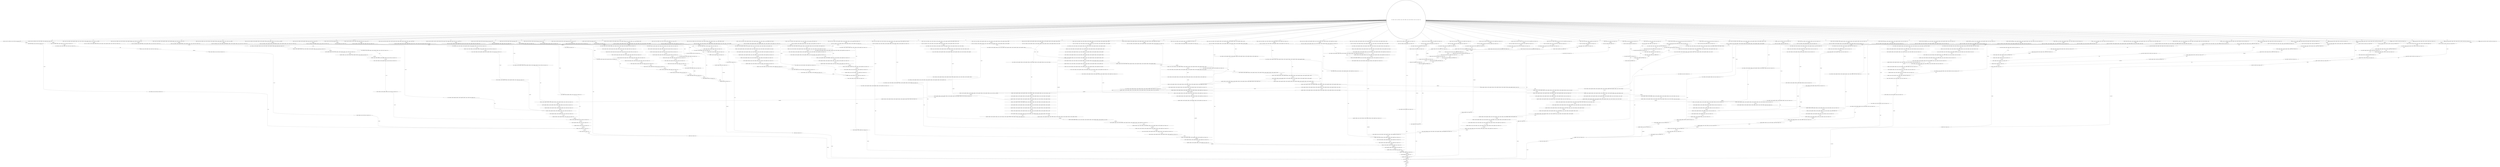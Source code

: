 digraph  {
0 [shape=doublecircle, label="('init', 'initialise', 'connect', 'login', 'setfiletype', 'rename', 'storefile', 'setfiletype', 'rename', 'storefile', 'setfiletype', 'rename', 'logout', 'disconnect', 'term')"];
1 [label="('initialise', 'connect', 'login', 'storefile', 'logout', 'disconnect', 'term')"];
2 [label="('connect', 'login', 'storefile', 'logout', 'disconnect', 'term')"];
3 [label="('login', 'storefile', 'logout', 'disconnect', 'term')"];
4 [label="('storefile', 'logout', 'disconnect', 'term')"];
5 [label="('logout', 'disconnect', 'term')"];
6 [label="('disconnect', 'term')"];
7 [label="('term',)"];
9 [label="('initialise', 'connect', 'login', 'listfiles', 'changedir', 'listfiles', 'retrievefile', 'changedir', 'listfiles', 'logout', 'disconnect', 'term')"];
10 [label="('connect', 'login', 'listfiles', 'changedir', 'listfiles', 'retrievefile', 'changedir', 'listfiles', 'logout', 'disconnect', 'term')"];
11 [label="('login', 'listfiles', 'changedir', 'listfiles', 'retrievefile', 'changedir', 'listfiles', 'logout', 'disconnect', 'term')"];
12 [label="('listfiles', 'changedir', 'listfiles', 'retrievefile', 'changedir', 'listfiles', 'logout', 'disconnect', 'term')"];
13 [label="('changedir', 'listfiles', 'retrievefile', 'changedir', 'listfiles', 'logout', 'disconnect', 'term')"];
14 [label="('listfiles', 'retrievefile', 'changedir', 'listfiles', 'logout', 'disconnect', 'term')"];
15 [label="('retrievefile', 'changedir', 'listfiles', 'logout', 'disconnect', 'term')"];
16 [label="('changedir', 'listfiles', 'logout', 'disconnect', 'term')"];
17 [label="('listfiles', 'logout', 'disconnect', 'term')"];
19 [label="('initialise', 'connect', 'login', 'changedir', 'listnames', 'appendfile', 'logout', 'disconnect', 'term')"];
20 [label="('connect', 'login', 'changedir', 'listnames', 'appendfile', 'logout', 'disconnect', 'term')"];
21 [label="('login', 'changedir', 'listnames', 'appendfile', 'logout', 'disconnect', 'term')"];
22 [label="('changedir', 'listnames', 'appendfile', 'logout', 'disconnect', 'term')"];
23 [label="('listnames', 'appendfile', 'logout', 'disconnect', 'term')"];
24 [label="('appendfile', 'logout', 'disconnect', 'term')"];
26 [label="('initialise', 'connect', 'login', 'makedir', 'logout', 'disconnect', 'term')"];
27 [label="('connect', 'login', 'makedir', 'logout', 'disconnect', 'term')"];
28 [label="('login', 'makedir', 'logout', 'disconnect', 'term')"];
29 [label="('makedir', 'logout', 'disconnect', 'term')"];
31 [label="('initialise', 'connect', 'login', 'setfiletype', 'rename', 'logout', 'disconnect', 'term')"];
32 [label="('connect', 'login', 'setfiletype', 'rename', 'logout', 'disconnect', 'term')"];
33 [label="('login', 'setfiletype', 'rename', 'logout', 'disconnect', 'term')"];
34 [label="('setfiletype', 'rename', 'logout', 'disconnect', 'term')"];
35 [label="('rename', 'logout', 'disconnect', 'term')"];
37 [label="('initialise', 'connect', 'login', 'listfiles', 'changedir', 'listfiles', 'changedir', 'listfiles', 'retrievefile', 'logout', 'disconnect', 'term')"];
38 [label="('connect', 'login', 'listfiles', 'changedir', 'listfiles', 'changedir', 'listfiles', 'retrievefile', 'logout', 'disconnect', 'term')"];
39 [label="('login', 'listfiles', 'changedir', 'listfiles', 'changedir', 'listfiles', 'retrievefile', 'logout', 'disconnect', 'term')"];
40 [label="('listfiles', 'changedir', 'listfiles', 'changedir', 'listfiles', 'retrievefile', 'logout', 'disconnect', 'term')"];
41 [label="('changedir', 'listfiles', 'changedir', 'listfiles', 'retrievefile', 'logout', 'disconnect', 'term')"];
42 [label="('listfiles', 'changedir', 'listfiles', 'retrievefile', 'logout', 'disconnect', 'term')"];
43 [label="('changedir', 'listfiles', 'retrievefile', 'logout', 'disconnect', 'term')"];
44 [label="('listfiles', 'retrievefile', 'logout', 'disconnect', 'term')"];
45 [label="('retrievefile', 'logout', 'disconnect', 'term')"];
47 [label="('initialise', 'connect', 'login', 'listfiles', 'retrievefile', 'logout', 'disconnect', 'term')"];
48 [label="('connect', 'login', 'listfiles', 'retrievefile', 'logout', 'disconnect', 'term')"];
49 [label="('login', 'listfiles', 'retrievefile', 'logout', 'disconnect', 'term')"];
51 [label="('initialise', 'connect', 'login', 'setfiletype', 'storefile', 'appendfile', 'setfiletype', 'rename', 'storefile', 'setfiletype', 'storefile', 'appendfile', 'logout', 'disconnect', 'term')"];
52 [label="('connect', 'login', 'setfiletype', 'storefile', 'appendfile', 'setfiletype', 'rename', 'storefile', 'setfiletype', 'storefile', 'appendfile', 'logout', 'disconnect', 'term')"];
53 [label="('login', 'setfiletype', 'storefile', 'appendfile', 'setfiletype', 'rename', 'storefile', 'setfiletype', 'storefile', 'appendfile', 'logout', 'disconnect', 'term')"];
54 [label="('setfiletype', 'storefile', 'appendfile', 'setfiletype', 'rename', 'storefile', 'setfiletype', 'storefile', 'appendfile', 'logout', 'disconnect', 'term')"];
55 [label="('storefile', 'appendfile', 'setfiletype', 'rename', 'storefile', 'setfiletype', 'storefile', 'appendfile', 'logout', 'disconnect', 'term')"];
56 [label="('appendfile', 'setfiletype', 'rename', 'storefile', 'setfiletype', 'storefile', 'appendfile', 'logout', 'disconnect', 'term')"];
57 [label="('setfiletype', 'rename', 'storefile', 'setfiletype', 'storefile', 'appendfile', 'logout', 'disconnect', 'term')"];
58 [label="('rename', 'storefile', 'setfiletype', 'storefile', 'appendfile', 'logout', 'disconnect', 'term')"];
59 [label="('storefile', 'setfiletype', 'storefile', 'appendfile', 'logout', 'disconnect', 'term')"];
60 [label="('setfiletype', 'storefile', 'appendfile', 'logout', 'disconnect', 'term')"];
61 [label="('storefile', 'appendfile', 'logout', 'disconnect', 'term')"];
63 [label="('initialise', 'connect', 'login', 'listfiles', 'logout', 'disconnect', 'term')"];
64 [label="('connect', 'login', 'listfiles', 'logout', 'disconnect', 'term')"];
65 [label="('login', 'listfiles', 'logout', 'disconnect', 'term')"];
67 [label="('initialise', 'connect', 'login', 'setfiletype', 'storefile', 'appendfile', 'setfiletype', 'storefile', 'appendfile', 'logout', 'disconnect', 'term')"];
68 [label="('connect', 'login', 'setfiletype', 'storefile', 'appendfile', 'setfiletype', 'storefile', 'appendfile', 'logout', 'disconnect', 'term')"];
69 [label="('login', 'setfiletype', 'storefile', 'appendfile', 'setfiletype', 'storefile', 'appendfile', 'logout', 'disconnect', 'term')"];
70 [label="('setfiletype', 'storefile', 'appendfile', 'setfiletype', 'storefile', 'appendfile', 'logout', 'disconnect', 'term')"];
71 [label="('storefile', 'appendfile', 'setfiletype', 'storefile', 'appendfile', 'logout', 'disconnect', 'term')"];
72 [label="('appendfile', 'setfiletype', 'storefile', 'appendfile', 'logout', 'disconnect', 'term')"];
74 [label="('initialise', 'connect', 'login', 'changedir', 'listnames', 'delete', 'delete', 'delete', 'delete', 'delete', 'appendfile', 'logout', 'disconnect', 'term')"];
75 [label="('connect', 'login', 'changedir', 'listnames', 'delete', 'delete', 'delete', 'delete', 'delete', 'appendfile', 'logout', 'disconnect', 'term')"];
76 [label="('login', 'changedir', 'listnames', 'delete', 'delete', 'delete', 'delete', 'delete', 'appendfile', 'logout', 'disconnect', 'term')"];
77 [label="('changedir', 'listnames', 'delete', 'delete', 'delete', 'delete', 'delete', 'appendfile', 'logout', 'disconnect', 'term')"];
78 [label="('listnames', 'delete', 'delete', 'delete', 'delete', 'delete', 'appendfile', 'logout', 'disconnect', 'term')"];
79 [label="('delete', 'delete', 'delete', 'delete', 'delete', 'appendfile', 'logout', 'disconnect', 'term')"];
80 [label="('delete', 'delete', 'delete', 'delete', 'appendfile', 'logout', 'disconnect', 'term')"];
81 [label="('delete', 'delete', 'delete', 'appendfile', 'logout', 'disconnect', 'term')"];
82 [label="('delete', 'delete', 'appendfile', 'logout', 'disconnect', 'term')"];
83 [label="('delete', 'appendfile', 'logout', 'disconnect', 'term')"];
85 [label="('initialise', 'connect', 'login', 'changedir', 'listnames', 'delete', 'delete', 'delete', 'appendfile', 'logout', 'disconnect', 'term')"];
86 [label="('connect', 'login', 'changedir', 'listnames', 'delete', 'delete', 'delete', 'appendfile', 'logout', 'disconnect', 'term')"];
87 [label="('login', 'changedir', 'listnames', 'delete', 'delete', 'delete', 'appendfile', 'logout', 'disconnect', 'term')"];
88 [label="('changedir', 'listnames', 'delete', 'delete', 'delete', 'appendfile', 'logout', 'disconnect', 'term')"];
89 [label="('listnames', 'delete', 'delete', 'delete', 'appendfile', 'logout', 'disconnect', 'term')"];
91 [label="('initialise', 'connect', 'login', 'setfiletype', 'storefile', 'appendfile', 'logout', 'disconnect', 'term')"];
92 [label="('connect', 'login', 'setfiletype', 'storefile', 'appendfile', 'logout', 'disconnect', 'term')"];
93 [label="('login', 'setfiletype', 'storefile', 'appendfile', 'logout', 'disconnect', 'term')"];
95 [label="('initialise', 'connect', 'login', 'changedir', 'listnames', 'delete', 'delete', 'appendfile', 'logout', 'disconnect', 'term')"];
96 [label="('connect', 'login', 'changedir', 'listnames', 'delete', 'delete', 'appendfile', 'logout', 'disconnect', 'term')"];
97 [label="('login', 'changedir', 'listnames', 'delete', 'delete', 'appendfile', 'logout', 'disconnect', 'term')"];
98 [label="('changedir', 'listnames', 'delete', 'delete', 'appendfile', 'logout', 'disconnect', 'term')"];
99 [label="('listnames', 'delete', 'delete', 'appendfile', 'logout', 'disconnect', 'term')"];
101 [label="('initialise', 'connect', 'login', 'setfiletype', 'rename', 'storefile', 'setfiletype', 'storefile', 'appendfile', 'setfiletype', 'storefile', 'appendfile', 'logout', 'disconnect', 'term')"];
102 [label="('connect', 'login', 'setfiletype', 'rename', 'storefile', 'setfiletype', 'storefile', 'appendfile', 'setfiletype', 'storefile', 'appendfile', 'logout', 'disconnect', 'term')"];
103 [label="('login', 'setfiletype', 'rename', 'storefile', 'setfiletype', 'storefile', 'appendfile', 'setfiletype', 'storefile', 'appendfile', 'logout', 'disconnect', 'term')"];
104 [label="('setfiletype', 'rename', 'storefile', 'setfiletype', 'storefile', 'appendfile', 'setfiletype', 'storefile', 'appendfile', 'logout', 'disconnect', 'term')"];
105 [label="('rename', 'storefile', 'setfiletype', 'storefile', 'appendfile', 'setfiletype', 'storefile', 'appendfile', 'logout', 'disconnect', 'term')"];
106 [label="('storefile', 'setfiletype', 'storefile', 'appendfile', 'setfiletype', 'storefile', 'appendfile', 'logout', 'disconnect', 'term')"];
108 [label="('initialise', 'connect', 'login', 'changedir', 'listnames', 'delete', 'appendfile', 'logout', 'disconnect', 'term')"];
109 [label="('connect', 'login', 'changedir', 'listnames', 'delete', 'appendfile', 'logout', 'disconnect', 'term')"];
110 [label="('login', 'changedir', 'listnames', 'delete', 'appendfile', 'logout', 'disconnect', 'term')"];
111 [label="('changedir', 'listnames', 'delete', 'appendfile', 'logout', 'disconnect', 'term')"];
112 [label="('listnames', 'delete', 'appendfile', 'logout', 'disconnect', 'term')"];
114 [label="('initialise', 'connect', 'login', 'makedir', 'makedir', 'logout', 'disconnect', 'term')"];
115 [label="('connect', 'login', 'makedir', 'makedir', 'logout', 'disconnect', 'term')"];
116 [label="('login', 'makedir', 'makedir', 'logout', 'disconnect', 'term')"];
117 [label="('makedir', 'makedir', 'logout', 'disconnect', 'term')"];
119 [label="('initialise', 'connect', 'login', 'listfiles', 'changedir', 'listfiles', 'logout', 'disconnect', 'term')"];
120 [label="('connect', 'login', 'listfiles', 'changedir', 'listfiles', 'logout', 'disconnect', 'term')"];
121 [label="('login', 'listfiles', 'changedir', 'listfiles', 'logout', 'disconnect', 'term')"];
122 [label="('listfiles', 'changedir', 'listfiles', 'logout', 'disconnect', 'term')"];
124 [label="('initialise', 'connect', 'login', 'changedir', 'listnames', 'delete', 'delete', 'delete', 'delete', 'appendfile', 'logout', 'disconnect', 'term')"];
125 [label="('connect', 'login', 'changedir', 'listnames', 'delete', 'delete', 'delete', 'delete', 'appendfile', 'logout', 'disconnect', 'term')"];
126 [label="('login', 'changedir', 'listnames', 'delete', 'delete', 'delete', 'delete', 'appendfile', 'logout', 'disconnect', 'term')"];
127 [label="('changedir', 'listnames', 'delete', 'delete', 'delete', 'delete', 'appendfile', 'logout', 'disconnect', 'term')"];
128 [label="('listnames', 'delete', 'delete', 'delete', 'delete', 'appendfile', 'logout', 'disconnect', 'term')"];
130 [label="('initialise', 'connect', 'login', 'setfiletype', 'storefile', 'appendfile', 'setfiletype', 'rename', 'storefile', 'setfiletype', 'storefile', 'appendfile', 'setfiletype', 'storefile', 'appendfile', 'setfiletype', 'storefile')"];
131 [label="('connect', 'login', 'setfiletype', 'storefile', 'appendfile', 'setfiletype', 'rename', 'storefile', 'setfiletype', 'storefile', 'appendfile', 'setfiletype', 'storefile', 'appendfile', 'setfiletype', 'storefile', 'appendfile')"];
132 [label="('login', 'setfiletype', 'storefile', 'appendfile', 'setfiletype', 'rename', 'storefile', 'setfiletype', 'storefile', 'appendfile', 'setfiletype', 'storefile', 'appendfile', 'setfiletype', 'storefile', 'appendfile', 'logout')"];
133 [label="('setfiletype', 'storefile', 'appendfile', 'setfiletype', 'rename', 'storefile', 'setfiletype', 'storefile', 'appendfile', 'setfiletype', 'storefile', 'appendfile', 'setfiletype', 'storefile', 'appendfile', 'logout', 'disconnect')"];
134 [label="('storefile', 'appendfile', 'setfiletype', 'rename', 'storefile', 'setfiletype', 'storefile', 'appendfile', 'setfiletype', 'storefile', 'appendfile', 'setfiletype', 'storefile', 'appendfile', 'logout', 'disconnect', 'term')"];
135 [label="('appendfile', 'setfiletype', 'rename', 'storefile', 'setfiletype', 'storefile', 'appendfile', 'setfiletype', 'storefile', 'appendfile', 'setfiletype', 'storefile', 'appendfile', 'logout', 'disconnect', 'term')"];
136 [label="('setfiletype', 'rename', 'storefile', 'setfiletype', 'storefile', 'appendfile', 'setfiletype', 'storefile', 'appendfile', 'setfiletype', 'storefile', 'appendfile', 'logout', 'disconnect', 'term')"];
137 [label="('rename', 'storefile', 'setfiletype', 'storefile', 'appendfile', 'setfiletype', 'storefile', 'appendfile', 'setfiletype', 'storefile', 'appendfile', 'logout', 'disconnect', 'term')"];
138 [label="('storefile', 'setfiletype', 'storefile', 'appendfile', 'setfiletype', 'storefile', 'appendfile', 'setfiletype', 'storefile', 'appendfile', 'logout', 'disconnect', 'term')"];
139 [label="('setfiletype', 'storefile', 'appendfile', 'setfiletype', 'storefile', 'appendfile', 'setfiletype', 'storefile', 'appendfile', 'logout', 'disconnect', 'term')"];
140 [label="('storefile', 'appendfile', 'setfiletype', 'storefile', 'appendfile', 'setfiletype', 'storefile', 'appendfile', 'logout', 'disconnect', 'term')"];
141 [label="('appendfile', 'setfiletype', 'storefile', 'appendfile', 'setfiletype', 'storefile', 'appendfile', 'logout', 'disconnect', 'term')"];
143 [label="('initialise', 'connect', 'login', 'setfiletype', 'storefile', 'appendfile', 'setfiletype', 'rename', 'logout', 'disconnect', 'term')"];
144 [label="('connect', 'login', 'setfiletype', 'storefile', 'appendfile', 'setfiletype', 'rename', 'logout', 'disconnect', 'term')"];
145 [label="('login', 'setfiletype', 'storefile', 'appendfile', 'setfiletype', 'rename', 'logout', 'disconnect', 'term')"];
146 [label="('setfiletype', 'storefile', 'appendfile', 'setfiletype', 'rename', 'logout', 'disconnect', 'term')"];
147 [label="('storefile', 'appendfile', 'setfiletype', 'rename', 'logout', 'disconnect', 'term')"];
148 [label="('appendfile', 'setfiletype', 'rename', 'logout', 'disconnect', 'term')"];
150 [label="('initialise', 'connect', 'login', 'setfiletype', 'storefile', 'appendfile', 'setfiletype', 'storefile', 'appendfile', 'setfiletype', 'rename', 'storefile', 'logout', 'disconnect', 'term')"];
151 [label="('connect', 'login', 'setfiletype', 'storefile', 'appendfile', 'setfiletype', 'storefile', 'appendfile', 'setfiletype', 'rename', 'storefile', 'logout', 'disconnect', 'term')"];
152 [label="('login', 'setfiletype', 'storefile', 'appendfile', 'setfiletype', 'storefile', 'appendfile', 'setfiletype', 'rename', 'storefile', 'logout', 'disconnect', 'term')"];
153 [label="('setfiletype', 'storefile', 'appendfile', 'setfiletype', 'storefile', 'appendfile', 'setfiletype', 'rename', 'storefile', 'logout', 'disconnect', 'term')"];
154 [label="('storefile', 'appendfile', 'setfiletype', 'storefile', 'appendfile', 'setfiletype', 'rename', 'storefile', 'logout', 'disconnect', 'term')"];
155 [label="('appendfile', 'setfiletype', 'storefile', 'appendfile', 'setfiletype', 'rename', 'storefile', 'logout', 'disconnect', 'term')"];
156 [label="('setfiletype', 'storefile', 'appendfile', 'setfiletype', 'rename', 'storefile', 'logout', 'disconnect', 'term')"];
157 [label="('storefile', 'appendfile', 'setfiletype', 'rename', 'storefile', 'logout', 'disconnect', 'term')"];
158 [label="('appendfile', 'setfiletype', 'rename', 'storefile', 'logout', 'disconnect', 'term')"];
159 [label="('setfiletype', 'rename', 'storefile', 'logout', 'disconnect', 'term')"];
160 [label="('rename', 'storefile', 'logout', 'disconnect', 'term')"];
162 [label="('initialise', 'connect', 'login', 'setfiletype', 'storefile', 'appendfile', 'setfiletype', 'storefile', 'appendfile', 'setfiletype', 'rename', 'storefile', 'setfiletype', 'rename', 'storefile', 'setfiletype', 'storefile')"];
163 [label="('connect', 'login', 'setfiletype', 'storefile', 'appendfile', 'setfiletype', 'storefile', 'appendfile', 'setfiletype', 'rename', 'storefile', 'setfiletype', 'rename', 'storefile', 'setfiletype', 'storefile', 'appendfile')"];
164 [label="('login', 'setfiletype', 'storefile', 'appendfile', 'setfiletype', 'storefile', 'appendfile', 'setfiletype', 'rename', 'storefile', 'setfiletype', 'rename', 'storefile', 'setfiletype', 'storefile', 'appendfile', 'logout')"];
165 [label="('setfiletype', 'storefile', 'appendfile', 'setfiletype', 'storefile', 'appendfile', 'setfiletype', 'rename', 'storefile', 'setfiletype', 'rename', 'storefile', 'setfiletype', 'storefile', 'appendfile', 'logout', 'disconnect')"];
166 [label="('storefile', 'appendfile', 'setfiletype', 'storefile', 'appendfile', 'setfiletype', 'rename', 'storefile', 'setfiletype', 'rename', 'storefile', 'setfiletype', 'storefile', 'appendfile', 'logout', 'disconnect', 'term')"];
167 [label="('appendfile', 'setfiletype', 'storefile', 'appendfile', 'setfiletype', 'rename', 'storefile', 'setfiletype', 'rename', 'storefile', 'setfiletype', 'storefile', 'appendfile', 'logout', 'disconnect', 'term')"];
168 [label="('setfiletype', 'storefile', 'appendfile', 'setfiletype', 'rename', 'storefile', 'setfiletype', 'rename', 'storefile', 'setfiletype', 'storefile', 'appendfile', 'logout', 'disconnect', 'term')"];
169 [label="('storefile', 'appendfile', 'setfiletype', 'rename', 'storefile', 'setfiletype', 'rename', 'storefile', 'setfiletype', 'storefile', 'appendfile', 'logout', 'disconnect', 'term')"];
170 [label="('appendfile', 'setfiletype', 'rename', 'storefile', 'setfiletype', 'rename', 'storefile', 'setfiletype', 'storefile', 'appendfile', 'logout', 'disconnect', 'term')"];
171 [label="('setfiletype', 'rename', 'storefile', 'setfiletype', 'rename', 'storefile', 'setfiletype', 'storefile', 'appendfile', 'logout', 'disconnect', 'term')"];
172 [label="('rename', 'storefile', 'setfiletype', 'rename', 'storefile', 'setfiletype', 'storefile', 'appendfile', 'logout', 'disconnect', 'term')"];
173 [label="('storefile', 'setfiletype', 'rename', 'storefile', 'setfiletype', 'storefile', 'appendfile', 'logout', 'disconnect', 'term')"];
175 [label="('initialise', 'connect', 'login', 'setfiletype', 'storefile', 'appendfile', 'setfiletype', 'storefile', 'appendfile', 'setfiletype', 'storefile', 'appendfile', 'setfiletype', 'storefile', 'appendfile', 'setfiletype', 'storefile')"];
176 [label="('connect', 'login', 'setfiletype', 'storefile', 'appendfile', 'setfiletype', 'storefile', 'appendfile', 'setfiletype', 'storefile', 'appendfile', 'setfiletype', 'storefile', 'appendfile', 'setfiletype', 'storefile', 'appendfile')"];
177 [label="('login', 'setfiletype', 'storefile', 'appendfile', 'setfiletype', 'storefile', 'appendfile', 'setfiletype', 'storefile', 'appendfile', 'setfiletype', 'storefile', 'appendfile', 'setfiletype', 'storefile', 'appendfile', 'setfiletype')"];
178 [label="('setfiletype', 'storefile', 'appendfile', 'setfiletype', 'storefile', 'appendfile', 'setfiletype', 'storefile', 'appendfile', 'setfiletype', 'storefile', 'appendfile', 'setfiletype', 'storefile', 'appendfile', 'setfiletype', 'storefile')"];
179 [label="('storefile', 'appendfile', 'setfiletype', 'storefile', 'appendfile', 'setfiletype', 'storefile', 'appendfile', 'setfiletype', 'storefile', 'appendfile', 'setfiletype', 'storefile', 'appendfile', 'setfiletype', 'storefile', 'appendfile')"];
180 [label="('appendfile', 'setfiletype', 'storefile', 'appendfile', 'setfiletype', 'storefile', 'appendfile', 'setfiletype', 'storefile', 'appendfile', 'setfiletype', 'storefile', 'appendfile', 'setfiletype', 'storefile', 'appendfile', 'setfiletype')"];
181 [label="('setfiletype', 'storefile', 'appendfile', 'setfiletype', 'storefile', 'appendfile', 'setfiletype', 'storefile', 'appendfile', 'setfiletype', 'storefile', 'appendfile', 'setfiletype', 'storefile', 'appendfile', 'setfiletype', 'rename')"];
182 [label="('storefile', 'appendfile', 'setfiletype', 'storefile', 'appendfile', 'setfiletype', 'storefile', 'appendfile', 'setfiletype', 'storefile', 'appendfile', 'setfiletype', 'storefile', 'appendfile', 'setfiletype', 'rename', 'logout')"];
183 [label="('appendfile', 'setfiletype', 'storefile', 'appendfile', 'setfiletype', 'storefile', 'appendfile', 'setfiletype', 'storefile', 'appendfile', 'setfiletype', 'storefile', 'appendfile', 'setfiletype', 'rename', 'logout', 'disconnect')"];
184 [label="('setfiletype', 'storefile', 'appendfile', 'setfiletype', 'storefile', 'appendfile', 'setfiletype', 'storefile', 'appendfile', 'setfiletype', 'storefile', 'appendfile', 'setfiletype', 'rename', 'logout', 'disconnect', 'term')"];
185 [label="('storefile', 'appendfile', 'setfiletype', 'storefile', 'appendfile', 'setfiletype', 'storefile', 'appendfile', 'setfiletype', 'storefile', 'appendfile', 'setfiletype', 'rename', 'logout', 'disconnect', 'term')"];
186 [label="('appendfile', 'setfiletype', 'storefile', 'appendfile', 'setfiletype', 'storefile', 'appendfile', 'setfiletype', 'storefile', 'appendfile', 'setfiletype', 'rename', 'logout', 'disconnect', 'term')"];
187 [label="('setfiletype', 'storefile', 'appendfile', 'setfiletype', 'storefile', 'appendfile', 'setfiletype', 'storefile', 'appendfile', 'setfiletype', 'rename', 'logout', 'disconnect', 'term')"];
188 [label="('storefile', 'appendfile', 'setfiletype', 'storefile', 'appendfile', 'setfiletype', 'storefile', 'appendfile', 'setfiletype', 'rename', 'logout', 'disconnect', 'term')"];
189 [label="('appendfile', 'setfiletype', 'storefile', 'appendfile', 'setfiletype', 'storefile', 'appendfile', 'setfiletype', 'rename', 'logout', 'disconnect', 'term')"];
190 [label="('setfiletype', 'storefile', 'appendfile', 'setfiletype', 'storefile', 'appendfile', 'setfiletype', 'rename', 'logout', 'disconnect', 'term')"];
191 [label="('storefile', 'appendfile', 'setfiletype', 'storefile', 'appendfile', 'setfiletype', 'rename', 'logout', 'disconnect', 'term')"];
192 [label="('appendfile', 'setfiletype', 'storefile', 'appendfile', 'setfiletype', 'rename', 'logout', 'disconnect', 'term')"];
194 [label="('initialise', 'connect', 'login', 'setfiletype', 'storefile', 'appendfile', 'setfiletype', 'rename', 'storefile', 'setfiletype', 'storefile', 'appendfile', 'setfiletype', 'storefile', 'appendfile', 'logout', 'disconnect')"];
195 [label="('connect', 'login', 'setfiletype', 'storefile', 'appendfile', 'setfiletype', 'rename', 'storefile', 'setfiletype', 'storefile', 'appendfile', 'setfiletype', 'storefile', 'appendfile', 'logout', 'disconnect', 'term')"];
196 [label="('login', 'setfiletype', 'storefile', 'appendfile', 'setfiletype', 'rename', 'storefile', 'setfiletype', 'storefile', 'appendfile', 'setfiletype', 'storefile', 'appendfile', 'logout', 'disconnect', 'term')"];
197 [label="('setfiletype', 'storefile', 'appendfile', 'setfiletype', 'rename', 'storefile', 'setfiletype', 'storefile', 'appendfile', 'setfiletype', 'storefile', 'appendfile', 'logout', 'disconnect', 'term')"];
198 [label="('storefile', 'appendfile', 'setfiletype', 'rename', 'storefile', 'setfiletype', 'storefile', 'appendfile', 'setfiletype', 'storefile', 'appendfile', 'logout', 'disconnect', 'term')"];
199 [label="('appendfile', 'setfiletype', 'rename', 'storefile', 'setfiletype', 'storefile', 'appendfile', 'setfiletype', 'storefile', 'appendfile', 'logout', 'disconnect', 'term')"];
201 [label="('initialise', 'connect', 'login', 'setfiletype', 'rename', 'storefile', 'logout', 'disconnect', 'term')"];
202 [label="('connect', 'login', 'setfiletype', 'rename', 'storefile', 'logout', 'disconnect', 'term')"];
203 [label="('login', 'setfiletype', 'rename', 'storefile', 'logout', 'disconnect', 'term')"];
204 [label="('login', 'setfiletype', 'storefile', 'appendfile', 'setfiletype', 'storefile', 'appendfile', 'setfiletype', 'storefile', 'appendfile', 'setfiletype', 'storefile', 'appendfile', 'setfiletype', 'storefile', 'appendfile', 'logout')"];
205 [label="('setfiletype', 'storefile', 'appendfile', 'setfiletype', 'storefile', 'appendfile', 'setfiletype', 'storefile', 'appendfile', 'setfiletype', 'storefile', 'appendfile', 'setfiletype', 'storefile', 'appendfile', 'logout', 'disconnect')"];
206 [label="('storefile', 'appendfile', 'setfiletype', 'storefile', 'appendfile', 'setfiletype', 'storefile', 'appendfile', 'setfiletype', 'storefile', 'appendfile', 'setfiletype', 'storefile', 'appendfile', 'logout', 'disconnect', 'term')"];
207 [label="('appendfile', 'setfiletype', 'storefile', 'appendfile', 'setfiletype', 'storefile', 'appendfile', 'setfiletype', 'storefile', 'appendfile', 'setfiletype', 'storefile', 'appendfile', 'logout', 'disconnect', 'term')"];
208 [label="('setfiletype', 'storefile', 'appendfile', 'setfiletype', 'storefile', 'appendfile', 'setfiletype', 'storefile', 'appendfile', 'setfiletype', 'storefile', 'appendfile', 'logout', 'disconnect', 'term')"];
209 [label="('storefile', 'appendfile', 'setfiletype', 'storefile', 'appendfile', 'setfiletype', 'storefile', 'appendfile', 'setfiletype', 'storefile', 'appendfile', 'logout', 'disconnect', 'term')"];
210 [label="('appendfile', 'setfiletype', 'storefile', 'appendfile', 'setfiletype', 'storefile', 'appendfile', 'setfiletype', 'storefile', 'appendfile', 'logout', 'disconnect', 'term')"];
212 [label="('initialise', 'connect', 'login', 'setfiletype', 'rename', 'storefile', 'setfiletype', 'storefile', 'appendfile', 'logout', 'disconnect', 'term')"];
213 [label="('connect', 'login', 'setfiletype', 'rename', 'storefile', 'setfiletype', 'storefile', 'appendfile', 'logout', 'disconnect', 'term')"];
214 [label="('login', 'setfiletype', 'rename', 'storefile', 'setfiletype', 'storefile', 'appendfile', 'logout', 'disconnect', 'term')"];
216 [label="('initialise', 'connect', 'login', 'makedir', 'makedir', 'makedir', 'makedir', 'logout', 'disconnect', 'term')"];
217 [label="('connect', 'login', 'makedir', 'makedir', 'makedir', 'makedir', 'logout', 'disconnect', 'term')"];
218 [label="('login', 'makedir', 'makedir', 'makedir', 'makedir', 'logout', 'disconnect', 'term')"];
219 [label="('makedir', 'makedir', 'makedir', 'makedir', 'logout', 'disconnect', 'term')"];
220 [label="('makedir', 'makedir', 'makedir', 'logout', 'disconnect', 'term')"];
222 [label="('initialise', 'connect', 'login', 'listfiles', 'changedir', 'listfiles', 'changedir', 'listfiles', 'logout', 'disconnect', 'term')"];
223 [label="('connect', 'login', 'listfiles', 'changedir', 'listfiles', 'changedir', 'listfiles', 'logout', 'disconnect', 'term')"];
224 [label="('login', 'listfiles', 'changedir', 'listfiles', 'changedir', 'listfiles', 'logout', 'disconnect', 'term')"];
225 [label="('listfiles', 'changedir', 'listfiles', 'changedir', 'listfiles', 'logout', 'disconnect', 'term')"];
226 [label="('changedir', 'listfiles', 'changedir', 'listfiles', 'logout', 'disconnect', 'term')"];
228 [label="('initialise', 'connect', 'login', 'setfiletype', 'rename', 'storefile', 'setfiletype', 'rename', 'logout', 'disconnect', 'term')"];
229 [label="('connect', 'login', 'setfiletype', 'rename', 'storefile', 'setfiletype', 'rename', 'logout', 'disconnect', 'term')"];
230 [label="('login', 'setfiletype', 'rename', 'storefile', 'setfiletype', 'rename', 'logout', 'disconnect', 'term')"];
231 [label="('setfiletype', 'rename', 'storefile', 'setfiletype', 'rename', 'logout', 'disconnect', 'term')"];
232 [label="('rename', 'storefile', 'setfiletype', 'rename', 'logout', 'disconnect', 'term')"];
233 [label="('storefile', 'setfiletype', 'rename', 'logout', 'disconnect', 'term')"];
235 [label="('initialise', 'connect', 'login', 'setfiletype', 'rename', 'storefile', 'setfiletype', 'storefile', 'appendfile', 'setfiletype', 'storefile', 'appendfile', 'setfiletype', 'rename', 'storefile', 'setfiletype', 'storefile')"];
236 [label="('connect', 'login', 'setfiletype', 'rename', 'storefile', 'setfiletype', 'storefile', 'appendfile', 'setfiletype', 'storefile', 'appendfile', 'setfiletype', 'rename', 'storefile', 'setfiletype', 'storefile', 'appendfile')"];
237 [label="('login', 'setfiletype', 'rename', 'storefile', 'setfiletype', 'storefile', 'appendfile', 'setfiletype', 'storefile', 'appendfile', 'setfiletype', 'rename', 'storefile', 'setfiletype', 'storefile', 'appendfile', 'logout')"];
238 [label="('setfiletype', 'rename', 'storefile', 'setfiletype', 'storefile', 'appendfile', 'setfiletype', 'storefile', 'appendfile', 'setfiletype', 'rename', 'storefile', 'setfiletype', 'storefile', 'appendfile', 'logout', 'disconnect')"];
239 [label="('rename', 'storefile', 'setfiletype', 'storefile', 'appendfile', 'setfiletype', 'storefile', 'appendfile', 'setfiletype', 'rename', 'storefile', 'setfiletype', 'storefile', 'appendfile', 'logout', 'disconnect', 'term')"];
240 [label="('storefile', 'setfiletype', 'storefile', 'appendfile', 'setfiletype', 'storefile', 'appendfile', 'setfiletype', 'rename', 'storefile', 'setfiletype', 'storefile', 'appendfile', 'logout', 'disconnect', 'term')"];
241 [label="('setfiletype', 'storefile', 'appendfile', 'setfiletype', 'storefile', 'appendfile', 'setfiletype', 'rename', 'storefile', 'setfiletype', 'storefile', 'appendfile', 'logout', 'disconnect', 'term')"];
242 [label="('storefile', 'appendfile', 'setfiletype', 'storefile', 'appendfile', 'setfiletype', 'rename', 'storefile', 'setfiletype', 'storefile', 'appendfile', 'logout', 'disconnect', 'term')"];
243 [label="('appendfile', 'setfiletype', 'storefile', 'appendfile', 'setfiletype', 'rename', 'storefile', 'setfiletype', 'storefile', 'appendfile', 'logout', 'disconnect', 'term')"];
244 [label="('login', 'setfiletype', 'storefile', 'appendfile', 'setfiletype', 'rename', 'storefile', 'setfiletype', 'storefile', 'appendfile', 'setfiletype', 'storefile', 'appendfile', 'setfiletype', 'storefile', 'appendfile', 'setfiletype')"];
245 [label="('setfiletype', 'storefile', 'appendfile', 'setfiletype', 'rename', 'storefile', 'setfiletype', 'storefile', 'appendfile', 'setfiletype', 'storefile', 'appendfile', 'setfiletype', 'storefile', 'appendfile', 'setfiletype', 'storefile')"];
246 [label="('storefile', 'appendfile', 'setfiletype', 'rename', 'storefile', 'setfiletype', 'storefile', 'appendfile', 'setfiletype', 'storefile', 'appendfile', 'setfiletype', 'storefile', 'appendfile', 'setfiletype', 'storefile', 'appendfile')"];
247 [label="('appendfile', 'setfiletype', 'rename', 'storefile', 'setfiletype', 'storefile', 'appendfile', 'setfiletype', 'storefile', 'appendfile', 'setfiletype', 'storefile', 'appendfile', 'setfiletype', 'storefile', 'appendfile', 'setfiletype')"];
248 [label="('setfiletype', 'rename', 'storefile', 'setfiletype', 'storefile', 'appendfile', 'setfiletype', 'storefile', 'appendfile', 'setfiletype', 'storefile', 'appendfile', 'setfiletype', 'storefile', 'appendfile', 'setfiletype', 'storefile')"];
249 [label="('rename', 'storefile', 'setfiletype', 'storefile', 'appendfile', 'setfiletype', 'storefile', 'appendfile', 'setfiletype', 'storefile', 'appendfile', 'setfiletype', 'storefile', 'appendfile', 'setfiletype', 'storefile', 'appendfile')"];
250 [label="('storefile', 'setfiletype', 'storefile', 'appendfile', 'setfiletype', 'storefile', 'appendfile', 'setfiletype', 'storefile', 'appendfile', 'setfiletype', 'storefile', 'appendfile', 'setfiletype', 'storefile', 'appendfile', 'setfiletype')"];
251 [label="('storefile', 'appendfile', 'setfiletype', 'storefile', 'appendfile', 'setfiletype', 'storefile', 'appendfile', 'setfiletype', 'storefile', 'appendfile', 'setfiletype', 'storefile', 'appendfile', 'setfiletype', 'rename', 'storefile')"];
252 [label="('appendfile', 'setfiletype', 'storefile', 'appendfile', 'setfiletype', 'storefile', 'appendfile', 'setfiletype', 'storefile', 'appendfile', 'setfiletype', 'storefile', 'appendfile', 'setfiletype', 'rename', 'storefile', 'setfiletype')"];
253 [label="('setfiletype', 'storefile', 'appendfile', 'setfiletype', 'storefile', 'appendfile', 'setfiletype', 'storefile', 'appendfile', 'setfiletype', 'storefile', 'appendfile', 'setfiletype', 'rename', 'storefile', 'setfiletype', 'rename')"];
254 [label="('storefile', 'appendfile', 'setfiletype', 'storefile', 'appendfile', 'setfiletype', 'storefile', 'appendfile', 'setfiletype', 'storefile', 'appendfile', 'setfiletype', 'rename', 'storefile', 'setfiletype', 'rename', 'storefile')"];
255 [label="('appendfile', 'setfiletype', 'storefile', 'appendfile', 'setfiletype', 'storefile', 'appendfile', 'setfiletype', 'storefile', 'appendfile', 'setfiletype', 'rename', 'storefile', 'setfiletype', 'rename', 'storefile', 'setfiletype')"];
256 [label="('setfiletype', 'storefile', 'appendfile', 'setfiletype', 'storefile', 'appendfile', 'setfiletype', 'storefile', 'appendfile', 'setfiletype', 'rename', 'storefile', 'setfiletype', 'rename', 'storefile', 'setfiletype', 'storefile')"];
257 [label="('storefile', 'appendfile', 'setfiletype', 'storefile', 'appendfile', 'setfiletype', 'storefile', 'appendfile', 'setfiletype', 'rename', 'storefile', 'setfiletype', 'rename', 'storefile', 'setfiletype', 'storefile', 'appendfile')"];
258 [label="('appendfile', 'setfiletype', 'storefile', 'appendfile', 'setfiletype', 'storefile', 'appendfile', 'setfiletype', 'rename', 'storefile', 'setfiletype', 'rename', 'storefile', 'setfiletype', 'storefile', 'appendfile', 'setfiletype')"];
259 [label="('setfiletype', 'storefile', 'appendfile', 'setfiletype', 'storefile', 'appendfile', 'setfiletype', 'rename', 'storefile', 'setfiletype', 'rename', 'storefile', 'setfiletype', 'storefile', 'appendfile', 'setfiletype', 'storefile')"];
260 [label="('storefile', 'appendfile', 'setfiletype', 'storefile', 'appendfile', 'setfiletype', 'rename', 'storefile', 'setfiletype', 'rename', 'storefile', 'setfiletype', 'storefile', 'appendfile', 'setfiletype', 'storefile', 'appendfile')"];
261 [label="('appendfile', 'setfiletype', 'storefile', 'appendfile', 'setfiletype', 'rename', 'storefile', 'setfiletype', 'rename', 'storefile', 'setfiletype', 'storefile', 'appendfile', 'setfiletype', 'storefile', 'appendfile', 'logout')"];
262 [label="('setfiletype', 'storefile', 'appendfile', 'setfiletype', 'rename', 'storefile', 'setfiletype', 'rename', 'storefile', 'setfiletype', 'storefile', 'appendfile', 'setfiletype', 'storefile', 'appendfile', 'logout', 'disconnect')"];
263 [label="('storefile', 'appendfile', 'setfiletype', 'rename', 'storefile', 'setfiletype', 'rename', 'storefile', 'setfiletype', 'storefile', 'appendfile', 'setfiletype', 'storefile', 'appendfile', 'logout', 'disconnect', 'term')"];
264 [label="('appendfile', 'setfiletype', 'rename', 'storefile', 'setfiletype', 'rename', 'storefile', 'setfiletype', 'storefile', 'appendfile', 'setfiletype', 'storefile', 'appendfile', 'logout', 'disconnect', 'term')"];
265 [label="('setfiletype', 'rename', 'storefile', 'setfiletype', 'rename', 'storefile', 'setfiletype', 'storefile', 'appendfile', 'setfiletype', 'storefile', 'appendfile', 'logout', 'disconnect', 'term')"];
266 [label="('rename', 'storefile', 'setfiletype', 'rename', 'storefile', 'setfiletype', 'storefile', 'appendfile', 'setfiletype', 'storefile', 'appendfile', 'logout', 'disconnect', 'term')"];
267 [label="('storefile', 'setfiletype', 'rename', 'storefile', 'setfiletype', 'storefile', 'appendfile', 'setfiletype', 'storefile', 'appendfile', 'logout', 'disconnect', 'term')"];
269 [label="('initialise', 'connect', 'login', 'setfiletype', 'rename', 'storefile', 'setfiletype', 'rename', 'storefile', 'setfiletype', 'storefile', 'appendfile', 'setfiletype', 'rename', 'storefile', 'setfiletype', 'rename')"];
270 [label="('connect', 'login', 'setfiletype', 'rename', 'storefile', 'setfiletype', 'rename', 'storefile', 'setfiletype', 'storefile', 'appendfile', 'setfiletype', 'rename', 'storefile', 'setfiletype', 'rename', 'storefile')"];
271 [label="('login', 'setfiletype', 'rename', 'storefile', 'setfiletype', 'rename', 'storefile', 'setfiletype', 'storefile', 'appendfile', 'setfiletype', 'rename', 'storefile', 'setfiletype', 'rename', 'storefile', 'setfiletype')"];
272 [label="('setfiletype', 'rename', 'storefile', 'setfiletype', 'rename', 'storefile', 'setfiletype', 'storefile', 'appendfile', 'setfiletype', 'rename', 'storefile', 'setfiletype', 'rename', 'storefile', 'setfiletype', 'rename')"];
273 [label="('rename', 'storefile', 'setfiletype', 'rename', 'storefile', 'setfiletype', 'storefile', 'appendfile', 'setfiletype', 'rename', 'storefile', 'setfiletype', 'rename', 'storefile', 'setfiletype', 'rename', 'logout')"];
274 [label="('storefile', 'setfiletype', 'rename', 'storefile', 'setfiletype', 'storefile', 'appendfile', 'setfiletype', 'rename', 'storefile', 'setfiletype', 'rename', 'storefile', 'setfiletype', 'rename', 'logout', 'disconnect')"];
275 [label="('setfiletype', 'rename', 'storefile', 'setfiletype', 'storefile', 'appendfile', 'setfiletype', 'rename', 'storefile', 'setfiletype', 'rename', 'storefile', 'setfiletype', 'rename', 'logout', 'disconnect', 'term')"];
276 [label="('rename', 'storefile', 'setfiletype', 'storefile', 'appendfile', 'setfiletype', 'rename', 'storefile', 'setfiletype', 'rename', 'storefile', 'setfiletype', 'rename', 'logout', 'disconnect', 'term')"];
277 [label="('storefile', 'setfiletype', 'storefile', 'appendfile', 'setfiletype', 'rename', 'storefile', 'setfiletype', 'rename', 'storefile', 'setfiletype', 'rename', 'logout', 'disconnect', 'term')"];
278 [label="('setfiletype', 'storefile', 'appendfile', 'setfiletype', 'rename', 'storefile', 'setfiletype', 'rename', 'storefile', 'setfiletype', 'rename', 'logout', 'disconnect', 'term')"];
279 [label="('storefile', 'appendfile', 'setfiletype', 'rename', 'storefile', 'setfiletype', 'rename', 'storefile', 'setfiletype', 'rename', 'logout', 'disconnect', 'term')"];
280 [label="('appendfile', 'setfiletype', 'rename', 'storefile', 'setfiletype', 'rename', 'storefile', 'setfiletype', 'rename', 'logout', 'disconnect', 'term')"];
281 [label="('setfiletype', 'rename', 'storefile', 'setfiletype', 'rename', 'storefile', 'setfiletype', 'rename', 'logout', 'disconnect', 'term')"];
282 [label="('rename', 'storefile', 'setfiletype', 'rename', 'storefile', 'setfiletype', 'rename', 'logout', 'disconnect', 'term')"];
283 [label="('storefile', 'setfiletype', 'rename', 'storefile', 'setfiletype', 'rename', 'logout', 'disconnect', 'term')"];
285 [label="('initialise', 'connect', 'login', 'setfiletype', 'storefile', 'appendfile', 'setfiletype', 'storefile', 'appendfile', 'setfiletype', 'storefile', 'appendfile', 'setfiletype', 'rename', 'logout', 'disconnect', 'term')"];
286 [label="('connect', 'login', 'setfiletype', 'storefile', 'appendfile', 'setfiletype', 'storefile', 'appendfile', 'setfiletype', 'storefile', 'appendfile', 'setfiletype', 'rename', 'logout', 'disconnect', 'term')"];
287 [label="('login', 'setfiletype', 'storefile', 'appendfile', 'setfiletype', 'storefile', 'appendfile', 'setfiletype', 'storefile', 'appendfile', 'setfiletype', 'rename', 'logout', 'disconnect', 'term')"];
289 [label="('initialise', 'connect', 'login', 'setfiletype', 'rename', 'storefile', 'setfiletype', 'storefile', 'appendfile', 'setfiletype', 'storefile', 'appendfile', 'setfiletype', 'storefile', 'appendfile', 'setfiletype', 'storefile')"];
290 [label="('connect', 'login', 'setfiletype', 'rename', 'storefile', 'setfiletype', 'storefile', 'appendfile', 'setfiletype', 'storefile', 'appendfile', 'setfiletype', 'storefile', 'appendfile', 'setfiletype', 'storefile', 'appendfile')"];
291 [label="('login', 'setfiletype', 'rename', 'storefile', 'setfiletype', 'storefile', 'appendfile', 'setfiletype', 'storefile', 'appendfile', 'setfiletype', 'storefile', 'appendfile', 'setfiletype', 'storefile', 'appendfile', 'setfiletype')"];
292 [label="('setfiletype', 'rename', 'storefile', 'setfiletype', 'storefile', 'appendfile', 'setfiletype', 'storefile', 'appendfile', 'setfiletype', 'storefile', 'appendfile', 'setfiletype', 'storefile', 'appendfile', 'setfiletype', 'rename')"];
293 [label="('rename', 'storefile', 'setfiletype', 'storefile', 'appendfile', 'setfiletype', 'storefile', 'appendfile', 'setfiletype', 'storefile', 'appendfile', 'setfiletype', 'storefile', 'appendfile', 'setfiletype', 'rename', 'storefile')"];
294 [label="('storefile', 'setfiletype', 'storefile', 'appendfile', 'setfiletype', 'storefile', 'appendfile', 'setfiletype', 'storefile', 'appendfile', 'setfiletype', 'storefile', 'appendfile', 'setfiletype', 'rename', 'storefile', 'setfiletype')"];
295 [label="('storefile', 'appendfile', 'setfiletype', 'storefile', 'appendfile', 'setfiletype', 'storefile', 'appendfile', 'setfiletype', 'storefile', 'appendfile', 'setfiletype', 'rename', 'storefile', 'setfiletype', 'rename', 'logout')"];
296 [label="('appendfile', 'setfiletype', 'storefile', 'appendfile', 'setfiletype', 'storefile', 'appendfile', 'setfiletype', 'storefile', 'appendfile', 'setfiletype', 'rename', 'storefile', 'setfiletype', 'rename', 'logout', 'disconnect')"];
297 [label="('setfiletype', 'storefile', 'appendfile', 'setfiletype', 'storefile', 'appendfile', 'setfiletype', 'storefile', 'appendfile', 'setfiletype', 'rename', 'storefile', 'setfiletype', 'rename', 'logout', 'disconnect', 'term')"];
298 [label="('storefile', 'appendfile', 'setfiletype', 'storefile', 'appendfile', 'setfiletype', 'storefile', 'appendfile', 'setfiletype', 'rename', 'storefile', 'setfiletype', 'rename', 'logout', 'disconnect', 'term')"];
299 [label="('appendfile', 'setfiletype', 'storefile', 'appendfile', 'setfiletype', 'storefile', 'appendfile', 'setfiletype', 'rename', 'storefile', 'setfiletype', 'rename', 'logout', 'disconnect', 'term')"];
300 [label="('setfiletype', 'storefile', 'appendfile', 'setfiletype', 'storefile', 'appendfile', 'setfiletype', 'rename', 'storefile', 'setfiletype', 'rename', 'logout', 'disconnect', 'term')"];
301 [label="('storefile', 'appendfile', 'setfiletype', 'storefile', 'appendfile', 'setfiletype', 'rename', 'storefile', 'setfiletype', 'rename', 'logout', 'disconnect', 'term')"];
302 [label="('appendfile', 'setfiletype', 'storefile', 'appendfile', 'setfiletype', 'rename', 'storefile', 'setfiletype', 'rename', 'logout', 'disconnect', 'term')"];
303 [label="('setfiletype', 'storefile', 'appendfile', 'setfiletype', 'rename', 'storefile', 'setfiletype', 'rename', 'logout', 'disconnect', 'term')"];
304 [label="('storefile', 'appendfile', 'setfiletype', 'rename', 'storefile', 'setfiletype', 'rename', 'logout', 'disconnect', 'term')"];
305 [label="('appendfile', 'setfiletype', 'rename', 'storefile', 'setfiletype', 'rename', 'logout', 'disconnect', 'term')"];
307 [label="('initialise', 'connect', 'login', 'listfiles', 'retrievefile', 'retrievefile', 'changedir', 'listfiles', 'changedir', 'listfiles', 'changedir', 'listfiles', 'changedir', 'listfiles', 'logout', 'disconnect', 'term')"];
308 [label="('connect', 'login', 'listfiles', 'retrievefile', 'retrievefile', 'changedir', 'listfiles', 'changedir', 'listfiles', 'changedir', 'listfiles', 'changedir', 'listfiles', 'logout', 'disconnect', 'term')"];
309 [label="('login', 'listfiles', 'retrievefile', 'retrievefile', 'changedir', 'listfiles', 'changedir', 'listfiles', 'changedir', 'listfiles', 'changedir', 'listfiles', 'logout', 'disconnect', 'term')"];
310 [label="('listfiles', 'retrievefile', 'retrievefile', 'changedir', 'listfiles', 'changedir', 'listfiles', 'changedir', 'listfiles', 'changedir', 'listfiles', 'logout', 'disconnect', 'term')"];
311 [label="('retrievefile', 'retrievefile', 'changedir', 'listfiles', 'changedir', 'listfiles', 'changedir', 'listfiles', 'changedir', 'listfiles', 'logout', 'disconnect', 'term')"];
312 [label="('retrievefile', 'changedir', 'listfiles', 'changedir', 'listfiles', 'changedir', 'listfiles', 'changedir', 'listfiles', 'logout', 'disconnect', 'term')"];
313 [label="('changedir', 'listfiles', 'changedir', 'listfiles', 'changedir', 'listfiles', 'changedir', 'listfiles', 'logout', 'disconnect', 'term')"];
314 [label="('listfiles', 'changedir', 'listfiles', 'changedir', 'listfiles', 'changedir', 'listfiles', 'logout', 'disconnect', 'term')"];
315 [label="('changedir', 'listfiles', 'changedir', 'listfiles', 'changedir', 'listfiles', 'logout', 'disconnect', 'term')"];
317 [label="('initialise', 'connect', 'login', 'setfiletype', 'rename', 'storefile', 'setfiletype', 'storefile', 'appendfile', 'setfiletype', 'storefile', 'appendfile', 'setfiletype', 'rename', 'storefile', 'logout', 'disconnect')"];
318 [label="('connect', 'login', 'setfiletype', 'rename', 'storefile', 'setfiletype', 'storefile', 'appendfile', 'setfiletype', 'storefile', 'appendfile', 'setfiletype', 'rename', 'storefile', 'logout', 'disconnect', 'term')"];
319 [label="('login', 'setfiletype', 'rename', 'storefile', 'setfiletype', 'storefile', 'appendfile', 'setfiletype', 'storefile', 'appendfile', 'setfiletype', 'rename', 'storefile', 'logout', 'disconnect', 'term')"];
320 [label="('setfiletype', 'rename', 'storefile', 'setfiletype', 'storefile', 'appendfile', 'setfiletype', 'storefile', 'appendfile', 'setfiletype', 'rename', 'storefile', 'logout', 'disconnect', 'term')"];
321 [label="('rename', 'storefile', 'setfiletype', 'storefile', 'appendfile', 'setfiletype', 'storefile', 'appendfile', 'setfiletype', 'rename', 'storefile', 'logout', 'disconnect', 'term')"];
322 [label="('storefile', 'setfiletype', 'storefile', 'appendfile', 'setfiletype', 'storefile', 'appendfile', 'setfiletype', 'rename', 'storefile', 'logout', 'disconnect', 'term')"];
324 [label="('initialise', 'connect', 'login', 'setfiletype', 'storefile', 'appendfile', 'setfiletype', 'storefile', 'appendfile', 'setfiletype', 'storefile', 'appendfile', 'logout', 'disconnect', 'term')"];
325 [label="('connect', 'login', 'setfiletype', 'storefile', 'appendfile', 'setfiletype', 'storefile', 'appendfile', 'setfiletype', 'storefile', 'appendfile', 'logout', 'disconnect', 'term')"];
326 [label="('login', 'setfiletype', 'storefile', 'appendfile', 'setfiletype', 'storefile', 'appendfile', 'setfiletype', 'storefile', 'appendfile', 'logout', 'disconnect', 'term')"];
328 [label="('initialise', 'connect', 'login', 'listfiles', 'changedir', 'listfiles', 'retrievefile', 'retrievefile', 'logout', 'disconnect', 'term')"];
329 [label="('connect', 'login', 'listfiles', 'changedir', 'listfiles', 'retrievefile', 'retrievefile', 'logout', 'disconnect', 'term')"];
330 [label="('login', 'listfiles', 'changedir', 'listfiles', 'retrievefile', 'retrievefile', 'logout', 'disconnect', 'term')"];
331 [label="('listfiles', 'changedir', 'listfiles', 'retrievefile', 'retrievefile', 'logout', 'disconnect', 'term')"];
332 [label="('changedir', 'listfiles', 'retrievefile', 'retrievefile', 'logout', 'disconnect', 'term')"];
333 [label="('listfiles', 'retrievefile', 'retrievefile', 'logout', 'disconnect', 'term')"];
334 [label="('retrievefile', 'retrievefile', 'logout', 'disconnect', 'term')"];
336 [label="('initialise', 'connect', 'login', 'setfiletype', 'storefile', 'appendfile', 'setfiletype', 'rename', 'storefile', 'setfiletype', 'rename', 'logout', 'disconnect', 'term')"];
337 [label="('connect', 'login', 'setfiletype', 'storefile', 'appendfile', 'setfiletype', 'rename', 'storefile', 'setfiletype', 'rename', 'logout', 'disconnect', 'term')"];
338 [label="('login', 'setfiletype', 'storefile', 'appendfile', 'setfiletype', 'rename', 'storefile', 'setfiletype', 'rename', 'logout', 'disconnect', 'term')"];
340 [label="('initialise', 'connect', 'login', 'listfiles', 'changedir', 'listfiles', 'retrievefile', 'logout', 'disconnect', 'term')"];
341 [label="('connect', 'login', 'listfiles', 'changedir', 'listfiles', 'retrievefile', 'logout', 'disconnect', 'term')"];
342 [label="('login', 'listfiles', 'changedir', 'listfiles', 'retrievefile', 'logout', 'disconnect', 'term')"];
344 [label="('initialise', 'connect', 'login', 'makedir', 'makedir', 'makedir', 'logout', 'disconnect', 'term')"];
345 [label="('connect', 'login', 'makedir', 'makedir', 'makedir', 'logout', 'disconnect', 'term')"];
346 [label="('login', 'makedir', 'makedir', 'makedir', 'logout', 'disconnect', 'term')"];
347 [label="('setfiletype', 'storefile', 'appendfile', 'setfiletype', 'storefile', 'appendfile', 'setfiletype', 'storefile', 'appendfile', 'setfiletype', 'storefile', 'appendfile', 'setfiletype', 'rename', 'storefile', 'setfiletype', 'storefile')"];
348 [label="('storefile', 'appendfile', 'setfiletype', 'storefile', 'appendfile', 'setfiletype', 'storefile', 'appendfile', 'setfiletype', 'storefile', 'appendfile', 'setfiletype', 'rename', 'storefile', 'setfiletype', 'storefile', 'appendfile')"];
349 [label="('appendfile', 'setfiletype', 'storefile', 'appendfile', 'setfiletype', 'storefile', 'appendfile', 'setfiletype', 'storefile', 'appendfile', 'setfiletype', 'rename', 'storefile', 'setfiletype', 'storefile', 'appendfile', 'setfiletype')"];
350 [label="('setfiletype', 'storefile', 'appendfile', 'setfiletype', 'storefile', 'appendfile', 'setfiletype', 'storefile', 'appendfile', 'setfiletype', 'rename', 'storefile', 'setfiletype', 'storefile', 'appendfile', 'setfiletype', 'storefile')"];
351 [label="('storefile', 'appendfile', 'setfiletype', 'storefile', 'appendfile', 'setfiletype', 'storefile', 'appendfile', 'setfiletype', 'rename', 'storefile', 'setfiletype', 'storefile', 'appendfile', 'setfiletype', 'storefile', 'appendfile')"];
352 [label="('appendfile', 'setfiletype', 'storefile', 'appendfile', 'setfiletype', 'storefile', 'appendfile', 'setfiletype', 'rename', 'storefile', 'setfiletype', 'storefile', 'appendfile', 'setfiletype', 'storefile', 'appendfile', 'setfiletype')"];
353 [label="('setfiletype', 'storefile', 'appendfile', 'setfiletype', 'storefile', 'appendfile', 'setfiletype', 'rename', 'storefile', 'setfiletype', 'storefile', 'appendfile', 'setfiletype', 'storefile', 'appendfile', 'setfiletype', 'storefile')"];
354 [label="('storefile', 'appendfile', 'setfiletype', 'storefile', 'appendfile', 'setfiletype', 'rename', 'storefile', 'setfiletype', 'storefile', 'appendfile', 'setfiletype', 'storefile', 'appendfile', 'setfiletype', 'storefile', 'appendfile')"];
355 [label="('appendfile', 'setfiletype', 'storefile', 'appendfile', 'setfiletype', 'rename', 'storefile', 'setfiletype', 'storefile', 'appendfile', 'setfiletype', 'storefile', 'appendfile', 'setfiletype', 'storefile', 'appendfile', 'setfiletype')"];
356 [label="('appendfile', 'setfiletype', 'rename', 'storefile', 'setfiletype', 'storefile', 'appendfile', 'setfiletype', 'storefile', 'appendfile', 'setfiletype', 'storefile', 'appendfile', 'setfiletype', 'storefile', 'appendfile', 'logout')"];
357 [label="('setfiletype', 'rename', 'storefile', 'setfiletype', 'storefile', 'appendfile', 'setfiletype', 'storefile', 'appendfile', 'setfiletype', 'storefile', 'appendfile', 'setfiletype', 'storefile', 'appendfile', 'logout', 'disconnect')"];
358 [label="('rename', 'storefile', 'setfiletype', 'storefile', 'appendfile', 'setfiletype', 'storefile', 'appendfile', 'setfiletype', 'storefile', 'appendfile', 'setfiletype', 'storefile', 'appendfile', 'logout', 'disconnect', 'term')"];
359 [label="('storefile', 'setfiletype', 'storefile', 'appendfile', 'setfiletype', 'storefile', 'appendfile', 'setfiletype', 'storefile', 'appendfile', 'setfiletype', 'storefile', 'appendfile', 'logout', 'disconnect', 'term')"];
361 [label="('initialise', 'connect', 'login', 'setfiletype', 'storefile', 'appendfile', 'setfiletype', 'storefile', 'appendfile', 'setfiletype', 'rename', 'logout', 'disconnect', 'term')"];
362 [label="('connect', 'login', 'setfiletype', 'storefile', 'appendfile', 'setfiletype', 'storefile', 'appendfile', 'setfiletype', 'rename', 'logout', 'disconnect', 'term')"];
363 [label="('login', 'setfiletype', 'storefile', 'appendfile', 'setfiletype', 'storefile', 'appendfile', 'setfiletype', 'rename', 'logout', 'disconnect', 'term')"];
365 [label="('initialise', 'connect', 'login', 'setfiletype', 'storefile', 'appendfile', 'setfiletype', 'storefile', 'appendfile', 'setfiletype', 'rename', 'storefile', 'setfiletype', 'storefile', 'appendfile', 'setfiletype', 'storefile')"];
366 [label="('connect', 'login', 'setfiletype', 'storefile', 'appendfile', 'setfiletype', 'storefile', 'appendfile', 'setfiletype', 'rename', 'storefile', 'setfiletype', 'storefile', 'appendfile', 'setfiletype', 'storefile', 'appendfile')"];
367 [label="('login', 'setfiletype', 'storefile', 'appendfile', 'setfiletype', 'storefile', 'appendfile', 'setfiletype', 'rename', 'storefile', 'setfiletype', 'storefile', 'appendfile', 'setfiletype', 'storefile', 'appendfile', 'logout')"];
368 [label="('setfiletype', 'storefile', 'appendfile', 'setfiletype', 'storefile', 'appendfile', 'setfiletype', 'rename', 'storefile', 'setfiletype', 'storefile', 'appendfile', 'setfiletype', 'storefile', 'appendfile', 'logout', 'disconnect')"];
369 [label="('storefile', 'appendfile', 'setfiletype', 'storefile', 'appendfile', 'setfiletype', 'rename', 'storefile', 'setfiletype', 'storefile', 'appendfile', 'setfiletype', 'storefile', 'appendfile', 'logout', 'disconnect', 'term')"];
370 [label="('appendfile', 'setfiletype', 'storefile', 'appendfile', 'setfiletype', 'rename', 'storefile', 'setfiletype', 'storefile', 'appendfile', 'setfiletype', 'storefile', 'appendfile', 'logout', 'disconnect', 'term')"];
372 [label="('initialise', 'connect', 'login', 'setfiletype', 'storefile', 'appendfile', 'setfiletype', 'rename', 'storefile', 'logout', 'disconnect', 'term')"];
373 [label="('connect', 'login', 'setfiletype', 'storefile', 'appendfile', 'setfiletype', 'rename', 'storefile', 'logout', 'disconnect', 'term')"];
374 [label="('login', 'setfiletype', 'storefile', 'appendfile', 'setfiletype', 'rename', 'storefile', 'logout', 'disconnect', 'term')"];
375 [label="('initialise', 'connect', 'login', 'setfiletype', 'storefile', 'appendfile', 'setfiletype', 'storefile', 'appendfile', 'setfiletype', 'storefile', 'appendfile', 'setfiletype', 'storefile', 'appendfile', 'setfiletype', 'rename')"];
376 [label="('connect', 'login', 'setfiletype', 'storefile', 'appendfile', 'setfiletype', 'storefile', 'appendfile', 'setfiletype', 'storefile', 'appendfile', 'setfiletype', 'storefile', 'appendfile', 'setfiletype', 'rename', 'storefile')"];
377 [label="('login', 'setfiletype', 'storefile', 'appendfile', 'setfiletype', 'storefile', 'appendfile', 'setfiletype', 'storefile', 'appendfile', 'setfiletype', 'storefile', 'appendfile', 'setfiletype', 'rename', 'storefile', 'setfiletype')"];
378 [label="('appendfile', 'setfiletype', 'storefile', 'appendfile', 'setfiletype', 'storefile', 'appendfile', 'setfiletype', 'storefile', 'appendfile', 'setfiletype', 'storefile', 'appendfile', 'setfiletype', 'storefile', 'appendfile', 'logout')"];
380 [label="('initialise', 'connect', 'login', 'listfiles', 'retrievefile', 'changedir', 'listfiles', 'changedir', 'listfiles', 'logout', 'disconnect', 'term')"];
381 [label="('connect', 'login', 'listfiles', 'retrievefile', 'changedir', 'listfiles', 'changedir', 'listfiles', 'logout', 'disconnect', 'term')"];
382 [label="('login', 'listfiles', 'retrievefile', 'changedir', 'listfiles', 'changedir', 'listfiles', 'logout', 'disconnect', 'term')"];
383 [label="('listfiles', 'retrievefile', 'changedir', 'listfiles', 'changedir', 'listfiles', 'logout', 'disconnect', 'term')"];
384 [label="('retrievefile', 'changedir', 'listfiles', 'changedir', 'listfiles', 'logout', 'disconnect', 'term')"];
386 [label="('initialise', 'connect', 'login', 'setfiletype', 'rename', 'storefile', 'setfiletype', 'storefile', 'appendfile', 'setfiletype', 'storefile', 'appendfile', 'setfiletype', 'storefile', 'appendfile', 'logout', 'disconnect')"];
387 [label="('connect', 'login', 'setfiletype', 'rename', 'storefile', 'setfiletype', 'storefile', 'appendfile', 'setfiletype', 'storefile', 'appendfile', 'setfiletype', 'storefile', 'appendfile', 'logout', 'disconnect', 'term')"];
388 [label="('login', 'setfiletype', 'rename', 'storefile', 'setfiletype', 'storefile', 'appendfile', 'setfiletype', 'storefile', 'appendfile', 'setfiletype', 'storefile', 'appendfile', 'logout', 'disconnect', 'term')"];
389 [label="('appendfile', 'setfiletype', 'storefile', 'appendfile', 'setfiletype', 'storefile', 'appendfile', 'setfiletype', 'storefile', 'appendfile', 'setfiletype', 'storefile', 'appendfile', 'setfiletype', 'rename', 'storefile', 'logout')"];
390 [label="('setfiletype', 'storefile', 'appendfile', 'setfiletype', 'storefile', 'appendfile', 'setfiletype', 'storefile', 'appendfile', 'setfiletype', 'storefile', 'appendfile', 'setfiletype', 'rename', 'storefile', 'logout', 'disconnect')"];
391 [label="('storefile', 'appendfile', 'setfiletype', 'storefile', 'appendfile', 'setfiletype', 'storefile', 'appendfile', 'setfiletype', 'storefile', 'appendfile', 'setfiletype', 'rename', 'storefile', 'logout', 'disconnect', 'term')"];
392 [label="('appendfile', 'setfiletype', 'storefile', 'appendfile', 'setfiletype', 'storefile', 'appendfile', 'setfiletype', 'storefile', 'appendfile', 'setfiletype', 'rename', 'storefile', 'logout', 'disconnect', 'term')"];
393 [label="('setfiletype', 'storefile', 'appendfile', 'setfiletype', 'storefile', 'appendfile', 'setfiletype', 'storefile', 'appendfile', 'setfiletype', 'rename', 'storefile', 'logout', 'disconnect', 'term')"];
394 [label="('storefile', 'appendfile', 'setfiletype', 'storefile', 'appendfile', 'setfiletype', 'storefile', 'appendfile', 'setfiletype', 'rename', 'storefile', 'logout', 'disconnect', 'term')"];
395 [label="('appendfile', 'setfiletype', 'storefile', 'appendfile', 'setfiletype', 'storefile', 'appendfile', 'setfiletype', 'rename', 'storefile', 'logout', 'disconnect', 'term')"];
397 [label="('initialise', 'connect', 'login', 'listfiles', 'retrievefile', 'retrievefile', 'logout', 'disconnect', 'term')"];
398 [label="('connect', 'login', 'listfiles', 'retrievefile', 'retrievefile', 'logout', 'disconnect', 'term')"];
399 [label="('login', 'listfiles', 'retrievefile', 'retrievefile', 'logout', 'disconnect', 'term')"];
401 [label="('initialise', 'connect', 'login', 'listfiles', 'changedir', 'listfiles', 'changedir', 'listfiles', 'changedir', 'listfiles', 'retrievefile', 'logout', 'disconnect', 'term')"];
402 [label="('connect', 'login', 'listfiles', 'changedir', 'listfiles', 'changedir', 'listfiles', 'changedir', 'listfiles', 'retrievefile', 'logout', 'disconnect', 'term')"];
403 [label="('login', 'listfiles', 'changedir', 'listfiles', 'changedir', 'listfiles', 'changedir', 'listfiles', 'retrievefile', 'logout', 'disconnect', 'term')"];
404 [label="('listfiles', 'changedir', 'listfiles', 'changedir', 'listfiles', 'changedir', 'listfiles', 'retrievefile', 'logout', 'disconnect', 'term')"];
405 [label="('changedir', 'listfiles', 'changedir', 'listfiles', 'changedir', 'listfiles', 'retrievefile', 'logout', 'disconnect', 'term')"];
407 [label="('initialise', 'connect', 'login', 'setfiletype', 'storefile', 'appendfile', 'setfiletype', 'storefile', 'appendfile', 'setfiletype', 'storefile', 'appendfile', 'setfiletype', 'storefile', 'appendfile', 'logout', 'disconnect')"];
408 [label="('connect', 'login', 'setfiletype', 'storefile', 'appendfile', 'setfiletype', 'storefile', 'appendfile', 'setfiletype', 'storefile', 'appendfile', 'setfiletype', 'storefile', 'appendfile', 'logout', 'disconnect', 'term')"];
409 [label="('login', 'setfiletype', 'storefile', 'appendfile', 'setfiletype', 'storefile', 'appendfile', 'setfiletype', 'storefile', 'appendfile', 'setfiletype', 'storefile', 'appendfile', 'logout', 'disconnect', 'term')"];
411 [label="('initialise', 'connect', 'login', 'setfiletype', 'rename', 'storefile', 'setfiletype', 'storefile', 'appendfile', 'setfiletype', 'rename', 'logout', 'disconnect', 'term')"];
412 [label="('connect', 'login', 'setfiletype', 'rename', 'storefile', 'setfiletype', 'storefile', 'appendfile', 'setfiletype', 'rename', 'logout', 'disconnect', 'term')"];
413 [label="('login', 'setfiletype', 'rename', 'storefile', 'setfiletype', 'storefile', 'appendfile', 'setfiletype', 'rename', 'logout', 'disconnect', 'term')"];
414 [label="('setfiletype', 'rename', 'storefile', 'setfiletype', 'storefile', 'appendfile', 'setfiletype', 'rename', 'logout', 'disconnect', 'term')"];
415 [label="('rename', 'storefile', 'setfiletype', 'storefile', 'appendfile', 'setfiletype', 'rename', 'logout', 'disconnect', 'term')"];
416 [label="('storefile', 'setfiletype', 'storefile', 'appendfile', 'setfiletype', 'rename', 'logout', 'disconnect', 'term')"];
418 [label="('initialise', 'connect', 'login', 'setfiletype', 'rename', 'storefile', 'setfiletype', 'storefile', 'appendfile', 'setfiletype', 'rename', 'storefile', 'setfiletype', 'storefile', 'appendfile', 'setfiletype', 'storefile')"];
419 [label="('connect', 'login', 'setfiletype', 'rename', 'storefile', 'setfiletype', 'storefile', 'appendfile', 'setfiletype', 'rename', 'storefile', 'setfiletype', 'storefile', 'appendfile', 'setfiletype', 'storefile', 'appendfile')"];
420 [label="('login', 'setfiletype', 'rename', 'storefile', 'setfiletype', 'storefile', 'appendfile', 'setfiletype', 'rename', 'storefile', 'setfiletype', 'storefile', 'appendfile', 'setfiletype', 'storefile', 'appendfile', 'setfiletype')"];
421 [label="('setfiletype', 'rename', 'storefile', 'setfiletype', 'storefile', 'appendfile', 'setfiletype', 'rename', 'storefile', 'setfiletype', 'storefile', 'appendfile', 'setfiletype', 'storefile', 'appendfile', 'setfiletype', 'storefile')"];
422 [label="('rename', 'storefile', 'setfiletype', 'storefile', 'appendfile', 'setfiletype', 'rename', 'storefile', 'setfiletype', 'storefile', 'appendfile', 'setfiletype', 'storefile', 'appendfile', 'setfiletype', 'storefile', 'appendfile')"];
423 [label="('storefile', 'setfiletype', 'storefile', 'appendfile', 'setfiletype', 'rename', 'storefile', 'setfiletype', 'storefile', 'appendfile', 'setfiletype', 'storefile', 'appendfile', 'setfiletype', 'storefile', 'appendfile', 'setfiletype')"];
424 [label="('storefile', 'setfiletype', 'storefile', 'appendfile', 'setfiletype', 'storefile', 'appendfile', 'setfiletype', 'storefile', 'appendfile', 'setfiletype', 'storefile', 'appendfile', 'setfiletype', 'storefile', 'appendfile', 'logout')"];
425 [label="('initialise', 'connect', 'login', 'setfiletype', 'rename', 'storefile', 'setfiletype', 'storefile', 'appendfile', 'setfiletype', 'storefile', 'appendfile', 'setfiletype', 'storefile', 'appendfile', 'setfiletype', 'rename')"];
426 [label="('connect', 'login', 'setfiletype', 'rename', 'storefile', 'setfiletype', 'storefile', 'appendfile', 'setfiletype', 'storefile', 'appendfile', 'setfiletype', 'storefile', 'appendfile', 'setfiletype', 'rename', 'storefile')"];
427 [label="('login', 'setfiletype', 'rename', 'storefile', 'setfiletype', 'storefile', 'appendfile', 'setfiletype', 'storefile', 'appendfile', 'setfiletype', 'storefile', 'appendfile', 'setfiletype', 'rename', 'storefile', 'setfiletype')"];
428 [label="('setfiletype', 'rename', 'storefile', 'setfiletype', 'storefile', 'appendfile', 'setfiletype', 'storefile', 'appendfile', 'setfiletype', 'storefile', 'appendfile', 'setfiletype', 'rename', 'storefile', 'setfiletype', 'storefile')"];
429 [label="('rename', 'storefile', 'setfiletype', 'storefile', 'appendfile', 'setfiletype', 'storefile', 'appendfile', 'setfiletype', 'storefile', 'appendfile', 'setfiletype', 'rename', 'storefile', 'setfiletype', 'storefile', 'appendfile')"];
430 [label="('storefile', 'setfiletype', 'storefile', 'appendfile', 'setfiletype', 'storefile', 'appendfile', 'setfiletype', 'storefile', 'appendfile', 'setfiletype', 'rename', 'storefile', 'setfiletype', 'storefile', 'appendfile', 'setfiletype')"];
431 [label="('appendfile', 'setfiletype', 'storefile', 'appendfile', 'setfiletype', 'rename', 'storefile', 'setfiletype', 'storefile', 'appendfile', 'setfiletype', 'storefile', 'appendfile', 'setfiletype', 'storefile', 'appendfile', 'logout')"];
433 [label="('initialise', 'connect', 'login', 'setfiletype', 'storefile', 'appendfile', 'setfiletype', 'storefile', 'appendfile', 'setfiletype', 'storefile', 'appendfile', 'setfiletype', 'rename', 'storefile', 'logout', 'disconnect')"];
434 [label="('connect', 'login', 'setfiletype', 'storefile', 'appendfile', 'setfiletype', 'storefile', 'appendfile', 'setfiletype', 'storefile', 'appendfile', 'setfiletype', 'rename', 'storefile', 'logout', 'disconnect', 'term')"];
435 [label="('login', 'setfiletype', 'storefile', 'appendfile', 'setfiletype', 'storefile', 'appendfile', 'setfiletype', 'storefile', 'appendfile', 'setfiletype', 'rename', 'storefile', 'logout', 'disconnect', 'term')"];
437 [label="('initialise', 'connect', 'login', 'setfiletype', 'storefile', 'appendfile', 'setfiletype', 'rename', 'storefile', 'setfiletype', 'storefile', 'appendfile', 'setfiletype', 'rename', 'storefile', 'logout', 'disconnect')"];
438 [label="('connect', 'login', 'setfiletype', 'storefile', 'appendfile', 'setfiletype', 'rename', 'storefile', 'setfiletype', 'storefile', 'appendfile', 'setfiletype', 'rename', 'storefile', 'logout', 'disconnect', 'term')"];
439 [label="('login', 'setfiletype', 'storefile', 'appendfile', 'setfiletype', 'rename', 'storefile', 'setfiletype', 'storefile', 'appendfile', 'setfiletype', 'rename', 'storefile', 'logout', 'disconnect', 'term')"];
440 [label="('setfiletype', 'storefile', 'appendfile', 'setfiletype', 'rename', 'storefile', 'setfiletype', 'storefile', 'appendfile', 'setfiletype', 'rename', 'storefile', 'logout', 'disconnect', 'term')"];
441 [label="('storefile', 'appendfile', 'setfiletype', 'rename', 'storefile', 'setfiletype', 'storefile', 'appendfile', 'setfiletype', 'rename', 'storefile', 'logout', 'disconnect', 'term')"];
442 [label="('appendfile', 'setfiletype', 'rename', 'storefile', 'setfiletype', 'storefile', 'appendfile', 'setfiletype', 'rename', 'storefile', 'logout', 'disconnect', 'term')"];
443 [label="('setfiletype', 'rename', 'storefile', 'setfiletype', 'storefile', 'appendfile', 'setfiletype', 'rename', 'storefile', 'logout', 'disconnect', 'term')"];
444 [label="('rename', 'storefile', 'setfiletype', 'storefile', 'appendfile', 'setfiletype', 'rename', 'storefile', 'logout', 'disconnect', 'term')"];
445 [label="('storefile', 'setfiletype', 'storefile', 'appendfile', 'setfiletype', 'rename', 'storefile', 'logout', 'disconnect', 'term')"];
447 [label="('initialise', 'connect', 'login', 'setfiletype', 'rename', 'storefile', 'setfiletype', 'storefile', 'appendfile', 'setfiletype', 'storefile', 'appendfile', 'setfiletype', 'rename', 'logout', 'disconnect', 'term')"];
448 [label="('connect', 'login', 'setfiletype', 'rename', 'storefile', 'setfiletype', 'storefile', 'appendfile', 'setfiletype', 'storefile', 'appendfile', 'setfiletype', 'rename', 'logout', 'disconnect', 'term')"];
449 [label="('login', 'setfiletype', 'rename', 'storefile', 'setfiletype', 'storefile', 'appendfile', 'setfiletype', 'storefile', 'appendfile', 'setfiletype', 'rename', 'logout', 'disconnect', 'term')"];
450 [label="('setfiletype', 'rename', 'storefile', 'setfiletype', 'storefile', 'appendfile', 'setfiletype', 'storefile', 'appendfile', 'setfiletype', 'rename', 'logout', 'disconnect', 'term')"];
451 [label="('rename', 'storefile', 'setfiletype', 'storefile', 'appendfile', 'setfiletype', 'storefile', 'appendfile', 'setfiletype', 'rename', 'logout', 'disconnect', 'term')"];
452 [label="('storefile', 'setfiletype', 'storefile', 'appendfile', 'setfiletype', 'storefile', 'appendfile', 'setfiletype', 'rename', 'logout', 'disconnect', 'term')"];
453 [label="('initialise', 'connect', 'login', 'setfiletype', 'storefile', 'appendfile', 'setfiletype', 'storefile', 'appendfile', 'setfiletype', 'rename', 'storefile', 'setfiletype', 'rename', 'storefile', 'setfiletype', 'rename')"];
454 [label="('connect', 'login', 'setfiletype', 'storefile', 'appendfile', 'setfiletype', 'storefile', 'appendfile', 'setfiletype', 'rename', 'storefile', 'setfiletype', 'rename', 'storefile', 'setfiletype', 'rename', 'logout')"];
455 [label="('login', 'setfiletype', 'storefile', 'appendfile', 'setfiletype', 'storefile', 'appendfile', 'setfiletype', 'rename', 'storefile', 'setfiletype', 'rename', 'storefile', 'setfiletype', 'rename', 'logout', 'disconnect')"];
456 [label="('setfiletype', 'storefile', 'appendfile', 'setfiletype', 'storefile', 'appendfile', 'setfiletype', 'rename', 'storefile', 'setfiletype', 'rename', 'storefile', 'setfiletype', 'rename', 'logout', 'disconnect', 'term')"];
457 [label="('storefile', 'appendfile', 'setfiletype', 'storefile', 'appendfile', 'setfiletype', 'rename', 'storefile', 'setfiletype', 'rename', 'storefile', 'setfiletype', 'rename', 'logout', 'disconnect', 'term')"];
458 [label="('appendfile', 'setfiletype', 'storefile', 'appendfile', 'setfiletype', 'rename', 'storefile', 'setfiletype', 'rename', 'storefile', 'setfiletype', 'rename', 'logout', 'disconnect', 'term')"];
460 [label="('initialise', 'connect', 'login', 'makedir', 'makedir', 'makedir', 'makedir', 'makedir', 'makedir', 'logout', 'disconnect', 'term')"];
461 [label="('connect', 'login', 'makedir', 'makedir', 'makedir', 'makedir', 'makedir', 'makedir', 'logout', 'disconnect', 'term')"];
462 [label="('login', 'makedir', 'makedir', 'makedir', 'makedir', 'makedir', 'makedir', 'logout', 'disconnect', 'term')"];
463 [label="('makedir', 'makedir', 'makedir', 'makedir', 'makedir', 'makedir', 'logout', 'disconnect', 'term')"];
464 [label="('makedir', 'makedir', 'makedir', 'makedir', 'makedir', 'logout', 'disconnect', 'term')"];
466 [label="('initialise', 'connect', 'login', 'listfiles', 'changedir', 'listfiles', 'retrievefile', 'changedir', 'listfiles', 'changedir', 'listfiles', 'retrievefile', 'changedir', 'listfiles', 'changedir', 'listfiles', 'logout')"];
467 [label="('connect', 'login', 'listfiles', 'changedir', 'listfiles', 'retrievefile', 'changedir', 'listfiles', 'changedir', 'listfiles', 'retrievefile', 'changedir', 'listfiles', 'changedir', 'listfiles', 'logout', 'disconnect')"];
468 [label="('login', 'listfiles', 'changedir', 'listfiles', 'retrievefile', 'changedir', 'listfiles', 'changedir', 'listfiles', 'retrievefile', 'changedir', 'listfiles', 'changedir', 'listfiles', 'logout', 'disconnect', 'term')"];
469 [label="('listfiles', 'changedir', 'listfiles', 'retrievefile', 'changedir', 'listfiles', 'changedir', 'listfiles', 'retrievefile', 'changedir', 'listfiles', 'changedir', 'listfiles', 'logout', 'disconnect', 'term')"];
470 [label="('changedir', 'listfiles', 'retrievefile', 'changedir', 'listfiles', 'changedir', 'listfiles', 'retrievefile', 'changedir', 'listfiles', 'changedir', 'listfiles', 'logout', 'disconnect', 'term')"];
471 [label="('listfiles', 'retrievefile', 'changedir', 'listfiles', 'changedir', 'listfiles', 'retrievefile', 'changedir', 'listfiles', 'changedir', 'listfiles', 'logout', 'disconnect', 'term')"];
472 [label="('retrievefile', 'changedir', 'listfiles', 'changedir', 'listfiles', 'retrievefile', 'changedir', 'listfiles', 'changedir', 'listfiles', 'logout', 'disconnect', 'term')"];
473 [label="('changedir', 'listfiles', 'changedir', 'listfiles', 'retrievefile', 'changedir', 'listfiles', 'changedir', 'listfiles', 'logout', 'disconnect', 'term')"];
474 [label="('listfiles', 'changedir', 'listfiles', 'retrievefile', 'changedir', 'listfiles', 'changedir', 'listfiles', 'logout', 'disconnect', 'term')"];
475 [label="('changedir', 'listfiles', 'retrievefile', 'changedir', 'listfiles', 'changedir', 'listfiles', 'logout', 'disconnect', 'term')"];
477 [label="('initialise', 'connect', 'login', 'setfiletype', 'storefile', 'appendfile', 'setfiletype', 'storefile', 'appendfile', 'setfiletype', 'rename', 'storefile', 'setfiletype', 'rename', 'logout', 'disconnect', 'term')"];
478 [label="('connect', 'login', 'setfiletype', 'storefile', 'appendfile', 'setfiletype', 'storefile', 'appendfile', 'setfiletype', 'rename', 'storefile', 'setfiletype', 'rename', 'logout', 'disconnect', 'term')"];
479 [label="('login', 'setfiletype', 'storefile', 'appendfile', 'setfiletype', 'storefile', 'appendfile', 'setfiletype', 'rename', 'storefile', 'setfiletype', 'rename', 'logout', 'disconnect', 'term')"];
481 [label="('initialise', 'connect', 'login', 'listfiles', 'retrievefile', 'changedir', 'listfiles', 'logout', 'disconnect', 'term')"];
482 [label="('connect', 'login', 'listfiles', 'retrievefile', 'changedir', 'listfiles', 'logout', 'disconnect', 'term')"];
483 [label="('login', 'listfiles', 'retrievefile', 'changedir', 'listfiles', 'logout', 'disconnect', 'term')"];
485 [label="('initialise', 'connect', 'login', 'listfiles', 'changedir', 'listfiles', 'retrievefile', 'changedir', 'listfiles', 'retrievefile', 'logout', 'disconnect', 'term')"];
486 [label="('connect', 'login', 'listfiles', 'changedir', 'listfiles', 'retrievefile', 'changedir', 'listfiles', 'retrievefile', 'logout', 'disconnect', 'term')"];
487 [label="('login', 'listfiles', 'changedir', 'listfiles', 'retrievefile', 'changedir', 'listfiles', 'retrievefile', 'logout', 'disconnect', 'term')"];
488 [label="('listfiles', 'changedir', 'listfiles', 'retrievefile', 'changedir', 'listfiles', 'retrievefile', 'logout', 'disconnect', 'term')"];
489 [label="('changedir', 'listfiles', 'retrievefile', 'changedir', 'listfiles', 'retrievefile', 'logout', 'disconnect', 'term')"];
490 [label="('listfiles', 'retrievefile', 'changedir', 'listfiles', 'retrievefile', 'logout', 'disconnect', 'term')"];
491 [label="('retrievefile', 'changedir', 'listfiles', 'retrievefile', 'logout', 'disconnect', 'term')"];
493 [label="('initialise', 'connect', 'login', 'listfiles', 'changedir', 'listfiles', 'changedir', 'listfiles', 'retrievefile', 'retrievefile', 'logout', 'disconnect', 'term')"];
494 [label="('connect', 'login', 'listfiles', 'changedir', 'listfiles', 'changedir', 'listfiles', 'retrievefile', 'retrievefile', 'logout', 'disconnect', 'term')"];
495 [label="('login', 'listfiles', 'changedir', 'listfiles', 'changedir', 'listfiles', 'retrievefile', 'retrievefile', 'logout', 'disconnect', 'term')"];
496 [label="('listfiles', 'changedir', 'listfiles', 'changedir', 'listfiles', 'retrievefile', 'retrievefile', 'logout', 'disconnect', 'term')"];
497 [label="('changedir', 'listfiles', 'changedir', 'listfiles', 'retrievefile', 'retrievefile', 'logout', 'disconnect', 'term')"];
499 [label="('initialise', 'connect', 'login', 'setfiletype', 'rename', 'storefile', 'setfiletype', 'rename', 'storefile', 'logout', 'disconnect', 'term')"];
500 [label="('connect', 'login', 'setfiletype', 'rename', 'storefile', 'setfiletype', 'rename', 'storefile', 'logout', 'disconnect', 'term')"];
501 [label="('login', 'setfiletype', 'rename', 'storefile', 'setfiletype', 'rename', 'storefile', 'logout', 'disconnect', 'term')"];
502 [label="('setfiletype', 'rename', 'storefile', 'setfiletype', 'rename', 'storefile', 'logout', 'disconnect', 'term')"];
503 [label="('rename', 'storefile', 'setfiletype', 'rename', 'storefile', 'logout', 'disconnect', 'term')"];
504 [label="('storefile', 'setfiletype', 'rename', 'storefile', 'logout', 'disconnect', 'term')"];
506 [label="('initialise', 'connect', 'login', 'setfiletype', 'storefile', 'appendfile', 'setfiletype', 'storefile', 'appendfile', 'setfiletype', 'rename', 'storefile', 'setfiletype', 'storefile', 'appendfile', 'logout', 'disconnect')"];
507 [label="('connect', 'login', 'setfiletype', 'storefile', 'appendfile', 'setfiletype', 'storefile', 'appendfile', 'setfiletype', 'rename', 'storefile', 'setfiletype', 'storefile', 'appendfile', 'logout', 'disconnect', 'term')"];
508 [label="('login', 'setfiletype', 'storefile', 'appendfile', 'setfiletype', 'storefile', 'appendfile', 'setfiletype', 'rename', 'storefile', 'setfiletype', 'storefile', 'appendfile', 'logout', 'disconnect', 'term')"];
510 [label="('initialise', 'connect', 'login', 'setfiletype', 'rename', 'storefile', 'setfiletype', 'storefile', 'appendfile', 'setfiletype', 'rename', 'storefile', 'logout', 'disconnect', 'term')"];
511 [label="('connect', 'login', 'setfiletype', 'rename', 'storefile', 'setfiletype', 'storefile', 'appendfile', 'setfiletype', 'rename', 'storefile', 'logout', 'disconnect', 'term')"];
512 [label="('login', 'setfiletype', 'rename', 'storefile', 'setfiletype', 'storefile', 'appendfile', 'setfiletype', 'rename', 'storefile', 'logout', 'disconnect', 'term')"];
514 [label="('initialise', 'connect', 'login', 'setfiletype', 'rename', 'storefile', 'setfiletype', 'rename', 'storefile', 'setfiletype', 'rename', 'logout', 'disconnect', 'term')"];
515 [label="('connect', 'login', 'setfiletype', 'rename', 'storefile', 'setfiletype', 'rename', 'storefile', 'setfiletype', 'rename', 'logout', 'disconnect', 'term')"];
516 [label="('login', 'setfiletype', 'rename', 'storefile', 'setfiletype', 'rename', 'storefile', 'setfiletype', 'rename', 'logout', 'disconnect', 'term')"];
517 [shape=diamond, label="()"];
0 -> 1  [key=1, label="('init',)", weight=231];
0 -> 9  [key=9, label="('init',)", weight=1];
0 -> 19  [key=19, label="('init',)", weight=155];
0 -> 26  [key=26, label="('init',)", weight=82];
0 -> 31  [key=31, label="('init',)", weight=28];
0 -> 37  [key=37, label="('init',)", weight=1];
0 -> 47  [key=47, label="('init',)", weight=23];
0 -> 51  [key=51, label="('init',)", weight=5];
0 -> 63  [key=63, label="('init',)", weight=106];
0 -> 67  [key=67, label="('init',)", weight=33];
0 -> 74  [key=74, label="('init',)", weight=5];
0 -> 85  [key=85, label="('init',)", weight=13];
0 -> 91  [key=91, label="('init',)", weight=50];
0 -> 95  [key=95, label="('init',)", weight=19];
0 -> 101  [key=101, label="('init',)", weight=1];
0 -> 108  [key=108, label="('init',)", weight=67];
0 -> 114  [key=114, label="('init',)", weight=14];
0 -> 119  [key=119, label="('init',)", weight=28];
0 -> 124  [key=124, label="('init',)", weight=6];
0 -> 130  [key=130, label="('init',)", weight=3];
0 -> 143  [key=144, label="('init',)", weight=12];
0 -> 150  [key=151, label="('init',)", weight=3];
0 -> 162  [key=163, label="('init',)", weight=1];
0 -> 453  [key=164, label="('init',)", weight=1];
0 -> 375  [key=177, label="('init',)", weight=1];
0 -> 175  [key=178, label="('init',)", weight=6];
0 -> 194  [key=201, label="('init',)", weight=3];
0 -> 201  [key=208, label="('init',)", weight=8];
0 -> 212  [key=219, label="('init',)", weight=5];
0 -> 216  [key=223, label="('init',)", weight=2];
0 -> 222  [key=229, label="('init',)", weight=3];
0 -> 228  [key=235, label="('init',)", weight=2];
0 -> 235  [key=242, label="('init',)", weight=1];
0 -> 269  [key=282, label="('init',)", weight=1];
0 -> 285  [key=298, label="('init',)", weight=4];
0 -> 425  [key=302, label="('init',)", weight=1];
0 -> 289  [key=303, label="('init',)", weight=1];
0 -> 307  [key=321, label="('init',)", weight=1];
0 -> 317  [key=331, label="('init',)", weight=1];
0 -> 324  [key=338, label="('init',)", weight=12];
0 -> 328  [key=342, label="('init',)", weight=2];
0 -> 336  [key=350, label="('init',)", weight=1];
0 -> 340  [key=354, label="('init',)", weight=8];
0 -> 344  [key=358, label="('init',)", weight=10];
0 -> 361  [key=376, label="('init',)", weight=5];
0 -> 365  [key=380, label="('init',)", weight=1];
0 -> 372  [key=387, label="('init',)", weight=2];
0 -> 380  [key=395, label="('init',)", weight=2];
0 -> 386  [key=401, label="('init',)", weight=2];
0 -> 397  [key=412, label="('init',)", weight=4];
0 -> 401  [key=416, label="('init',)", weight=1];
0 -> 407  [key=422, label="('init',)", weight=2];
0 -> 411  [key=426, label="('init',)", weight=1];
0 -> 418  [key=433, label="('init',)", weight=1];
0 -> 433  [key=448, label="('init',)", weight=1];
0 -> 437  [key=452, label="('init',)", weight=1];
0 -> 447  [key=462, label="('init',)", weight=1];
0 -> 460  [key=475, label="('init',)", weight=1];
0 -> 466  [key=481, label="('init',)", weight=1];
0 -> 477  [key=492, label="('init',)", weight=1];
0 -> 481  [key=496, label="('init',)", weight=5];
0 -> 485  [key=500, label="('init',)", weight=1];
0 -> 493  [key=508, label="('init',)", weight=1];
0 -> 499  [key=514, label="('init',)", weight=2];
0 -> 506  [key=521, label="('init',)", weight=1];
0 -> 510  [key=525, label="('init',)", weight=1];
0 -> 514  [key=529, label="('init',)", weight=1];
1 -> 2  [key=2, label="('initialise',)", weight=231];
2 -> 3  [key=3, label="('connect',)", weight=231];
3 -> 4  [key=4, label="('login',)", weight=231];
4 -> 5  [key=5, label="('storefile',)", weight=251];
5 -> 6  [key=6, label="('logout',)", weight=1000];
6 -> 7  [key=7, label="('disconnect',)", weight=1000];
7 -> 517  [key=8, label="('term',)", weight=1000];
9 -> 10  [key=10, label="('initialise',)", weight=1];
10 -> 11  [key=11, label="('connect',)", weight=1];
11 -> 12  [key=12, label="('login',)", weight=1];
12 -> 13  [key=13, label="('listfiles',)", weight=1];
13 -> 14  [key=14, label="('changedir',)", weight=1];
14 -> 15  [key=15, label="('listfiles',)", weight=6];
15 -> 16  [key=16, label="('retrievefile',)", weight=6];
16 -> 17  [key=17, label="('changedir',)", weight=41];
17 -> 5  [key=18, label="('listfiles',)", weight=147];
19 -> 20  [key=20, label="('initialise',)", weight=155];
20 -> 21  [key=21, label="('connect',)", weight=155];
21 -> 22  [key=22, label="('login',)", weight=155];
22 -> 23  [key=23, label="('changedir',)", weight=155];
23 -> 24  [key=24, label="('listnames',)", weight=155];
24 -> 5  [key=25, label="('appendfile',)", weight=390];
26 -> 27  [key=27, label="('initialise',)", weight=82];
27 -> 28  [key=28, label="('connect',)", weight=82];
28 -> 29  [key=29, label="('login',)", weight=82];
29 -> 5  [key=30, label="('makedir',)", weight=109];
31 -> 32  [key=32, label="('initialise',)", weight=28];
32 -> 33  [key=33, label="('connect',)", weight=28];
33 -> 34  [key=34, label="('login',)", weight=28];
34 -> 35  [key=35, label="('setfiletype',)", weight=62];
35 -> 5  [key=36, label="('rename',)", weight=62];
37 -> 38  [key=38, label="('initialise',)", weight=1];
38 -> 39  [key=39, label="('connect',)", weight=1];
39 -> 40  [key=40, label="('login',)", weight=1];
40 -> 41  [key=41, label="('listfiles',)", weight=2];
41 -> 42  [key=42, label="('changedir',)", weight=2];
42 -> 43  [key=43, label="('listfiles',)", weight=10];
43 -> 44  [key=44, label="('changedir',)", weight=11];
44 -> 45  [key=45, label="('listfiles',)", weight=34];
45 -> 5  [key=46, label="('retrievefile',)", weight=41];
47 -> 48  [key=48, label="('initialise',)", weight=23];
48 -> 49  [key=49, label="('connect',)", weight=23];
49 -> 44  [key=50, label="('login',)", weight=23];
51 -> 52  [key=52, label="('initialise',)", weight=5];
52 -> 53  [key=53, label="('connect',)", weight=5];
53 -> 54  [key=54, label="('login',)", weight=5];
54 -> 55  [key=55, label="('setfiletype',)", weight=7];
55 -> 56  [key=56, label="('storefile',)", weight=7];
56 -> 57  [key=57, label="('appendfile',)", weight=7];
57 -> 58  [key=58, label="('setfiletype',)", weight=13];
58 -> 59  [key=59, label="('rename',)", weight=13];
59 -> 60  [key=60, label="('storefile',)", weight=13];
60 -> 61  [key=61, label="('setfiletype',)", weight=125];
61 -> 24  [key=62, label="('storefile',)", weight=125];
63 -> 64  [key=64, label="('initialise',)", weight=106];
64 -> 65  [key=65, label="('connect',)", weight=106];
65 -> 17  [key=66, label="('login',)", weight=106];
67 -> 68  [key=68, label="('initialise',)", weight=33];
68 -> 69  [key=69, label="('connect',)", weight=33];
69 -> 70  [key=70, label="('login',)", weight=33];
70 -> 71  [key=71, label="('setfiletype',)", weight=62];
71 -> 72  [key=72, label="('storefile',)", weight=62];
72 -> 60  [key=73, label="('appendfile',)", weight=62];
74 -> 75  [key=75, label="('initialise',)", weight=5];
75 -> 76  [key=76, label="('connect',)", weight=5];
76 -> 77  [key=77, label="('login',)", weight=5];
77 -> 78  [key=78, label="('changedir',)", weight=5];
78 -> 79  [key=79, label="('listnames',)", weight=5];
79 -> 80  [key=80, label="('delete',)", weight=5];
80 -> 81  [key=81, label="('delete',)", weight=11];
81 -> 82  [key=82, label="('delete',)", weight=24];
82 -> 83  [key=83, label="('delete',)", weight=43];
83 -> 24  [key=84, label="('delete',)", weight=110];
85 -> 86  [key=86, label="('initialise',)", weight=13];
86 -> 87  [key=87, label="('connect',)", weight=13];
87 -> 88  [key=88, label="('login',)", weight=13];
88 -> 89  [key=89, label="('changedir',)", weight=13];
89 -> 81  [key=90, label="('listnames',)", weight=13];
91 -> 92  [key=92, label="('initialise',)", weight=50];
92 -> 93  [key=93, label="('connect',)", weight=50];
93 -> 60  [key=94, label="('login',)", weight=50];
95 -> 96  [key=96, label="('initialise',)", weight=19];
96 -> 97  [key=97, label="('connect',)", weight=19];
97 -> 98  [key=98, label="('login',)", weight=19];
98 -> 99  [key=99, label="('changedir',)", weight=19];
99 -> 82  [key=100, label="('listnames',)", weight=19];
101 -> 102  [key=102, label="('initialise',)", weight=1];
102 -> 103  [key=103, label="('connect',)", weight=1];
103 -> 104  [key=104, label="('login',)", weight=1];
104 -> 105  [key=105, label="('setfiletype',)", weight=6];
105 -> 106  [key=106, label="('rename',)", weight=6];
106 -> 70  [key=107, label="('storefile',)", weight=6];
108 -> 109  [key=109, label="('initialise',)", weight=67];
109 -> 110  [key=110, label="('connect',)", weight=67];
110 -> 111  [key=111, label="('login',)", weight=67];
111 -> 112  [key=112, label="('changedir',)", weight=67];
112 -> 83  [key=113, label="('listnames',)", weight=67];
114 -> 115  [key=115, label="('initialise',)", weight=14];
115 -> 116  [key=116, label="('connect',)", weight=14];
116 -> 117  [key=117, label="('login',)", weight=14];
117 -> 29  [key=118, label="('makedir',)", weight=27];
119 -> 120  [key=120, label="('initialise',)", weight=28];
120 -> 121  [key=121, label="('connect',)", weight=28];
121 -> 122  [key=122, label="('login',)", weight=28];
122 -> 16  [key=123, label="('listfiles',)", weight=35];
124 -> 125  [key=125, label="('initialise',)", weight=6];
125 -> 126  [key=126, label="('connect',)", weight=6];
126 -> 127  [key=127, label="('login',)", weight=6];
127 -> 128  [key=128, label="('changedir',)", weight=6];
128 -> 80  [key=129, label="('listnames',)", weight=6];
130 -> 131  [key=131, label="('initialise',)", weight=3];
131 -> 132  [key=132, label="('connect',)", weight=1];
131 -> 244  [key=133, label="('connect',)", weight=2];
132 -> 133  [key=134, label="('login',)", weight=1];
133 -> 134  [key=135, label="('setfiletype',)", weight=2];
134 -> 135  [key=136, label="('storefile',)", weight=2];
135 -> 136  [key=137, label="('appendfile',)", weight=2];
136 -> 137  [key=138, label="('setfiletype',)", weight=4];
137 -> 138  [key=139, label="('rename',)", weight=4];
138 -> 139  [key=140, label="('storefile',)", weight=4];
139 -> 140  [key=141, label="('setfiletype',)", weight=23];
140 -> 141  [key=142, label="('storefile',)", weight=23];
141 -> 70  [key=143, label="('appendfile',)", weight=23];
143 -> 144  [key=145, label="('initialise',)", weight=12];
144 -> 145  [key=146, label="('connect',)", weight=12];
145 -> 146  [key=147, label="('login',)", weight=12];
146 -> 147  [key=148, label="('setfiletype',)", weight=26];
147 -> 148  [key=149, label="('storefile',)", weight=26];
148 -> 34  [key=150, label="('appendfile',)", weight=26];
150 -> 151  [key=152, label="('initialise',)", weight=3];
151 -> 152  [key=153, label="('connect',)", weight=3];
152 -> 153  [key=154, label="('login',)", weight=3];
153 -> 154  [key=155, label="('setfiletype',)", weight=6];
154 -> 155  [key=156, label="('storefile',)", weight=6];
155 -> 156  [key=157, label="('appendfile',)", weight=6];
156 -> 157  [key=158, label="('setfiletype',)", weight=10];
157 -> 158  [key=159, label="('storefile',)", weight=10];
158 -> 159  [key=160, label="('appendfile',)", weight=10];
159 -> 160  [key=161, label="('setfiletype',)", weight=20];
160 -> 4  [key=162, label="('rename',)", weight=20];
162 -> 163  [key=165, label="('initialise',)", weight=1];
163 -> 164  [key=166, label="('connect',)", weight=1];
164 -> 165  [key=167, label="('login',)", weight=1];
165 -> 166  [key=168, label="('setfiletype',)", weight=1];
166 -> 167  [key=169, label="('storefile',)", weight=1];
167 -> 168  [key=170, label="('appendfile',)", weight=1];
168 -> 169  [key=171, label="('setfiletype',)", weight=1];
169 -> 170  [key=172, label="('storefile',)", weight=1];
170 -> 171  [key=173, label="('appendfile',)", weight=1];
171 -> 172  [key=174, label="('setfiletype',)", weight=1];
172 -> 173  [key=175, label="('rename',)", weight=1];
173 -> 57  [key=176, label="('storefile',)", weight=1];
175 -> 176  [key=179, label="('initialise',)", weight=6];
176 -> 177  [key=180, label="('connect',)", weight=5];
176 -> 204  [key=181, label="('connect',)", weight=1];
177 -> 181  [key=182, label="('login',)", weight=3];
177 -> 178  [key=183, label="('login',)", weight=2];
178 -> 179  [key=184, label="('setfiletype',)", weight=3];
179 -> 378  [key=185, label="('storefile',)", weight=1];
179 -> 180  [key=186, label="('storefile',)", weight=2];
180 -> 181  [key=187, label="('appendfile',)", weight=2];
181 -> 251  [key=188, label="('setfiletype',)", weight=3];
181 -> 182  [key=189, label="('setfiletype',)", weight=3];
182 -> 183  [key=190, label="('storefile',)", weight=3];
183 -> 184  [key=191, label="('appendfile',)", weight=3];
184 -> 185  [key=192, label="('setfiletype',)", weight=3];
185 -> 186  [key=193, label="('storefile',)", weight=3];
186 -> 187  [key=194, label="('appendfile',)", weight=3];
187 -> 188  [key=195, label="('setfiletype',)", weight=7];
188 -> 189  [key=196, label="('storefile',)", weight=7];
189 -> 190  [key=197, label="('appendfile',)", weight=7];
190 -> 191  [key=198, label="('setfiletype',)", weight=13];
191 -> 192  [key=199, label="('storefile',)", weight=13];
192 -> 146  [key=200, label="('appendfile',)", weight=13];
194 -> 195  [key=202, label="('initialise',)", weight=3];
195 -> 196  [key=203, label="('connect',)", weight=3];
196 -> 197  [key=204, label="('login',)", weight=3];
197 -> 198  [key=205, label="('setfiletype',)", weight=4];
198 -> 199  [key=206, label="('storefile',)", weight=4];
199 -> 104  [key=207, label="('appendfile',)", weight=4];
201 -> 202  [key=209, label="('initialise',)", weight=8];
202 -> 203  [key=210, label="('connect',)", weight=8];
203 -> 159  [key=211, label="('login',)", weight=8];
204 -> 205  [key=212, label="('login',)", weight=1];
205 -> 206  [key=213, label="('setfiletype',)", weight=3];
206 -> 207  [key=214, label="('storefile',)", weight=3];
207 -> 208  [key=215, label="('appendfile',)", weight=3];
208 -> 209  [key=216, label="('setfiletype',)", weight=7];
209 -> 210  [key=217, label="('storefile',)", weight=7];
210 -> 139  [key=218, label="('appendfile',)", weight=7];
212 -> 213  [key=220, label="('initialise',)", weight=5];
213 -> 214  [key=221, label="('connect',)", weight=5];
214 -> 57  [key=222, label="('login',)", weight=5];
216 -> 217  [key=224, label="('initialise',)", weight=2];
217 -> 218  [key=225, label="('connect',)", weight=2];
218 -> 219  [key=226, label="('login',)", weight=2];
219 -> 220  [key=227, label="('makedir',)", weight=3];
220 -> 117  [key=228, label="('makedir',)", weight=13];
222 -> 223  [key=230, label="('initialise',)", weight=3];
223 -> 224  [key=231, label="('connect',)", weight=3];
224 -> 225  [key=232, label="('login',)", weight=3];
225 -> 226  [key=233, label="('listfiles',)", weight=4];
226 -> 122  [key=234, label="('changedir',)", weight=7];
228 -> 229  [key=236, label="('initialise',)", weight=2];
229 -> 230  [key=237, label="('connect',)", weight=2];
230 -> 231  [key=238, label="('login',)", weight=2];
231 -> 232  [key=239, label="('setfiletype',)", weight=8];
232 -> 233  [key=240, label="('rename',)", weight=8];
233 -> 34  [key=241, label="('storefile',)", weight=8];
235 -> 236  [key=243, label="('initialise',)", weight=1];
236 -> 237  [key=244, label="('connect',)", weight=1];
237 -> 238  [key=245, label="('login',)", weight=1];
238 -> 239  [key=246, label="('setfiletype',)", weight=1];
239 -> 240  [key=247, label="('rename',)", weight=1];
240 -> 241  [key=248, label="('storefile',)", weight=1];
241 -> 242  [key=249, label="('setfiletype',)", weight=2];
242 -> 243  [key=250, label="('storefile',)", weight=2];
243 -> 54  [key=251, label="('appendfile',)", weight=2];
244 -> 245  [key=252, label="('login',)", weight=2];
245 -> 246  [key=253, label="('setfiletype',)", weight=5];
246 -> 247  [key=254, label="('storefile',)", weight=3];
246 -> 356  [key=255, label="('storefile',)", weight=2];
247 -> 248  [key=256, label="('appendfile',)", weight=3];
248 -> 249  [key=257, label="('setfiletype',)", weight=3];
249 -> 424  [key=258, label="('rename',)", weight=1];
249 -> 250  [key=259, label="('rename',)", weight=2];
250 -> 178  [key=260, label="('storefile',)", weight=1];
250 -> 181  [key=261, label="('storefile',)", weight=1];
251 -> 252  [key=262, label="('storefile',)", weight=2];
251 -> 389  [key=263, label="('storefile',)", weight=1];
252 -> 347  [key=264, label="('appendfile',)", weight=1];
252 -> 253  [key=265, label="('appendfile',)", weight=1];
253 -> 254  [key=266, label="('setfiletype',)", weight=1];
253 -> 295  [key=267, label="('setfiletype',)", weight=1];
254 -> 255  [key=268, label="('storefile',)", weight=1];
255 -> 256  [key=269, label="('appendfile',)", weight=1];
256 -> 257  [key=270, label="('setfiletype',)", weight=1];
257 -> 258  [key=271, label="('storefile',)", weight=1];
258 -> 259  [key=272, label="('appendfile',)", weight=1];
259 -> 260  [key=273, label="('setfiletype',)", weight=1];
260 -> 261  [key=274, label="('storefile',)", weight=1];
261 -> 262  [key=275, label="('appendfile',)", weight=1];
262 -> 263  [key=276, label="('setfiletype',)", weight=1];
263 -> 264  [key=277, label="('storefile',)", weight=1];
264 -> 265  [key=278, label="('appendfile',)", weight=1];
265 -> 266  [key=279, label="('setfiletype',)", weight=1];
266 -> 267  [key=280, label="('rename',)", weight=1];
267 -> 104  [key=281, label="('storefile',)", weight=1];
269 -> 270  [key=283, label="('initialise',)", weight=1];
270 -> 271  [key=284, label="('connect',)", weight=1];
271 -> 272  [key=285, label="('login',)", weight=1];
272 -> 273  [key=286, label="('setfiletype',)", weight=1];
273 -> 274  [key=287, label="('rename',)", weight=1];
274 -> 275  [key=288, label="('storefile',)", weight=1];
275 -> 276  [key=289, label="('setfiletype',)", weight=1];
276 -> 277  [key=290, label="('rename',)", weight=1];
277 -> 278  [key=291, label="('storefile',)", weight=1];
278 -> 279  [key=292, label="('setfiletype',)", weight=2];
279 -> 280  [key=293, label="('storefile',)", weight=2];
280 -> 281  [key=294, label="('appendfile',)", weight=2];
281 -> 282  [key=295, label="('setfiletype',)", weight=3];
282 -> 283  [key=296, label="('rename',)", weight=3];
283 -> 231  [key=297, label="('storefile',)", weight=3];
285 -> 286  [key=299, label="('initialise',)", weight=4];
286 -> 287  [key=300, label="('connect',)", weight=4];
287 -> 187  [key=301, label="('login',)", weight=4];
289 -> 290  [key=304, label="('initialise',)", weight=1];
290 -> 291  [key=305, label="('connect',)", weight=1];
291 -> 292  [key=306, label="('login',)", weight=1];
292 -> 293  [key=307, label="('setfiletype',)", weight=1];
293 -> 294  [key=308, label="('rename',)", weight=1];
294 -> 253  [key=309, label="('storefile',)", weight=1];
295 -> 296  [key=310, label="('storefile',)", weight=1];
296 -> 297  [key=311, label="('appendfile',)", weight=1];
297 -> 298  [key=312, label="('setfiletype',)", weight=1];
298 -> 299  [key=313, label="('storefile',)", weight=1];
299 -> 300  [key=314, label="('appendfile',)", weight=1];
300 -> 301  [key=315, label="('setfiletype',)", weight=2];
301 -> 302  [key=316, label="('storefile',)", weight=2];
302 -> 303  [key=317, label="('appendfile',)", weight=2];
303 -> 304  [key=318, label="('setfiletype',)", weight=3];
304 -> 305  [key=319, label="('storefile',)", weight=3];
305 -> 231  [key=320, label="('appendfile',)", weight=3];
307 -> 308  [key=322, label="('initialise',)", weight=1];
308 -> 309  [key=323, label="('connect',)", weight=1];
309 -> 310  [key=324, label="('login',)", weight=1];
310 -> 311  [key=325, label="('listfiles',)", weight=1];
311 -> 312  [key=326, label="('retrievefile',)", weight=1];
312 -> 313  [key=327, label="('retrievefile',)", weight=1];
313 -> 314  [key=328, label="('changedir',)", weight=1];
314 -> 315  [key=329, label="('listfiles',)", weight=1];
315 -> 225  [key=330, label="('changedir',)", weight=1];
317 -> 318  [key=332, label="('initialise',)", weight=1];
318 -> 319  [key=333, label="('connect',)", weight=1];
319 -> 320  [key=334, label="('login',)", weight=1];
320 -> 321  [key=335, label="('setfiletype',)", weight=1];
321 -> 322  [key=336, label="('rename',)", weight=1];
322 -> 153  [key=337, label="('storefile',)", weight=1];
324 -> 325  [key=339, label="('initialise',)", weight=12];
325 -> 326  [key=340, label="('connect',)", weight=12];
326 -> 139  [key=341, label="('login',)", weight=12];
328 -> 329  [key=343, label="('initialise',)", weight=2];
329 -> 330  [key=344, label="('connect',)", weight=2];
330 -> 331  [key=345, label="('login',)", weight=2];
331 -> 332  [key=346, label="('listfiles',)", weight=3];
332 -> 333  [key=347, label="('changedir',)", weight=3];
333 -> 334  [key=348, label="('listfiles',)", weight=7];
334 -> 45  [key=349, label="('retrievefile',)", weight=7];
336 -> 337  [key=351, label="('initialise',)", weight=1];
337 -> 338  [key=352, label="('connect',)", weight=1];
338 -> 303  [key=353, label="('login',)", weight=1];
340 -> 341  [key=355, label="('initialise',)", weight=8];
341 -> 342  [key=356, label="('connect',)", weight=8];
342 -> 42  [key=357, label="('login',)", weight=8];
344 -> 345  [key=359, label="('initialise',)", weight=10];
345 -> 346  [key=360, label="('connect',)", weight=10];
346 -> 220  [key=361, label="('login',)", weight=10];
347 -> 348  [key=362, label="('setfiletype',)", weight=2];
348 -> 349  [key=363, label="('storefile',)", weight=2];
349 -> 350  [key=364, label="('appendfile',)", weight=2];
350 -> 351  [key=365, label="('setfiletype',)", weight=3];
351 -> 352  [key=366, label="('storefile',)", weight=3];
352 -> 353  [key=367, label="('appendfile',)", weight=3];
353 -> 354  [key=368, label="('setfiletype',)", weight=3];
354 -> 355  [key=369, label="('storefile',)", weight=2];
354 -> 431  [key=370, label="('storefile',)", weight=1];
355 -> 245  [key=371, label="('appendfile',)", weight=2];
356 -> 357  [key=372, label="('appendfile',)", weight=2];
357 -> 358  [key=373, label="('setfiletype',)", weight=2];
358 -> 359  [key=374, label="('rename',)", weight=2];
359 -> 208  [key=375, label="('storefile',)", weight=2];
361 -> 362  [key=377, label="('initialise',)", weight=5];
362 -> 363  [key=378, label="('connect',)", weight=5];
363 -> 190  [key=379, label="('login',)", weight=5];
365 -> 366  [key=381, label="('initialise',)", weight=1];
366 -> 367  [key=382, label="('connect',)", weight=1];
367 -> 368  [key=383, label="('login',)", weight=1];
368 -> 369  [key=384, label="('setfiletype',)", weight=1];
369 -> 370  [key=385, label="('storefile',)", weight=1];
370 -> 197  [key=386, label="('appendfile',)", weight=1];
372 -> 373  [key=388, label="('initialise',)", weight=2];
373 -> 374  [key=389, label="('connect',)", weight=2];
374 -> 156  [key=390, label="('login',)", weight=2];
375 -> 376  [key=391, label="('initialise',)", weight=1];
376 -> 377  [key=392, label="('connect',)", weight=1];
377 -> 347  [key=393, label="('login',)", weight=1];
378 -> 205  [key=394, label="('appendfile',)", weight=1];
380 -> 381  [key=396, label="('initialise',)", weight=2];
381 -> 382  [key=397, label="('connect',)", weight=2];
382 -> 383  [key=398, label="('login',)", weight=2];
383 -> 384  [key=399, label="('listfiles',)", weight=3];
384 -> 226  [key=400, label="('retrievefile',)", weight=3];
386 -> 387  [key=402, label="('initialise',)", weight=2];
387 -> 388  [key=403, label="('connect',)", weight=2];
388 -> 136  [key=404, label="('login',)", weight=2];
389 -> 390  [key=405, label="('appendfile',)", weight=1];
390 -> 391  [key=406, label="('setfiletype',)", weight=1];
391 -> 392  [key=407, label="('storefile',)", weight=1];
392 -> 393  [key=408, label="('appendfile',)", weight=1];
393 -> 394  [key=409, label="('setfiletype',)", weight=2];
394 -> 395  [key=410, label="('storefile',)", weight=2];
395 -> 153  [key=411, label="('appendfile',)", weight=2];
397 -> 398  [key=413, label="('initialise',)", weight=4];
398 -> 399  [key=414, label="('connect',)", weight=4];
399 -> 333  [key=415, label="('login',)", weight=4];
401 -> 402  [key=417, label="('initialise',)", weight=1];
402 -> 403  [key=418, label="('connect',)", weight=1];
403 -> 404  [key=419, label="('login',)", weight=1];
404 -> 405  [key=420, label="('listfiles',)", weight=1];
405 -> 40  [key=421, label="('changedir',)", weight=1];
407 -> 408  [key=423, label="('initialise',)", weight=2];
408 -> 409  [key=424, label="('connect',)", weight=2];
409 -> 208  [key=425, label="('login',)", weight=2];
411 -> 412  [key=427, label="('initialise',)", weight=1];
412 -> 413  [key=428, label="('connect',)", weight=1];
413 -> 414  [key=429, label="('login',)", weight=1];
414 -> 415  [key=430, label="('setfiletype',)", weight=1];
415 -> 416  [key=431, label="('rename',)", weight=1];
416 -> 146  [key=432, label="('storefile',)", weight=1];
418 -> 419  [key=434, label="('initialise',)", weight=1];
419 -> 420  [key=435, label="('connect',)", weight=1];
420 -> 421  [key=436, label="('login',)", weight=1];
421 -> 422  [key=437, label="('setfiletype',)", weight=1];
422 -> 423  [key=438, label="('rename',)", weight=1];
423 -> 245  [key=439, label="('storefile',)", weight=1];
424 -> 205  [key=440, label="('storefile',)", weight=1];
425 -> 426  [key=441, label="('initialise',)", weight=1];
426 -> 427  [key=442, label="('connect',)", weight=1];
427 -> 428  [key=443, label="('login',)", weight=1];
428 -> 429  [key=444, label="('setfiletype',)", weight=1];
429 -> 430  [key=445, label="('rename',)", weight=1];
430 -> 350  [key=446, label="('storefile',)", weight=1];
431 -> 133  [key=447, label="('appendfile',)", weight=1];
433 -> 434  [key=449, label="('initialise',)", weight=1];
434 -> 435  [key=450, label="('connect',)", weight=1];
435 -> 393  [key=451, label="('login',)", weight=1];
437 -> 438  [key=453, label="('initialise',)", weight=1];
438 -> 439  [key=454, label="('connect',)", weight=1];
439 -> 440  [key=455, label="('login',)", weight=1];
440 -> 441  [key=456, label="('setfiletype',)", weight=1];
441 -> 442  [key=457, label="('storefile',)", weight=1];
442 -> 443  [key=458, label="('appendfile',)", weight=1];
443 -> 444  [key=459, label="('setfiletype',)", weight=2];
444 -> 445  [key=460, label="('rename',)", weight=2];
445 -> 156  [key=461, label="('storefile',)", weight=2];
447 -> 448  [key=463, label="('initialise',)", weight=1];
448 -> 449  [key=464, label="('connect',)", weight=1];
449 -> 450  [key=465, label="('login',)", weight=1];
450 -> 451  [key=466, label="('setfiletype',)", weight=1];
451 -> 452  [key=467, label="('rename',)", weight=1];
452 -> 190  [key=468, label="('storefile',)", weight=1];
453 -> 454  [key=469, label="('initialise',)", weight=1];
454 -> 455  [key=470, label="('connect',)", weight=1];
455 -> 456  [key=471, label="('login',)", weight=1];
456 -> 457  [key=472, label="('setfiletype',)", weight=1];
457 -> 458  [key=473, label="('storefile',)", weight=1];
458 -> 278  [key=474, label="('appendfile',)", weight=1];
460 -> 461  [key=476, label="('initialise',)", weight=1];
461 -> 462  [key=477, label="('connect',)", weight=1];
462 -> 463  [key=478, label="('login',)", weight=1];
463 -> 464  [key=479, label="('makedir',)", weight=1];
464 -> 219  [key=480, label="('makedir',)", weight=1];
466 -> 467  [key=482, label="('initialise',)", weight=1];
467 -> 468  [key=483, label="('connect',)", weight=1];
468 -> 469  [key=484, label="('login',)", weight=1];
469 -> 470  [key=485, label="('listfiles',)", weight=1];
470 -> 471  [key=486, label="('changedir',)", weight=1];
471 -> 472  [key=487, label="('listfiles',)", weight=1];
472 -> 473  [key=488, label="('retrievefile',)", weight=1];
473 -> 474  [key=489, label="('changedir',)", weight=1];
474 -> 475  [key=490, label="('listfiles',)", weight=1];
475 -> 383  [key=491, label="('changedir',)", weight=1];
477 -> 478  [key=493, label="('initialise',)", weight=1];
478 -> 479  [key=494, label="('connect',)", weight=1];
479 -> 300  [key=495, label="('login',)", weight=1];
481 -> 482  [key=497, label="('initialise',)", weight=5];
482 -> 483  [key=498, label="('connect',)", weight=5];
483 -> 14  [key=499, label="('login',)", weight=5];
485 -> 486  [key=501, label="('initialise',)", weight=1];
486 -> 487  [key=502, label="('connect',)", weight=1];
487 -> 488  [key=503, label="('login',)", weight=1];
488 -> 489  [key=504, label="('listfiles',)", weight=1];
489 -> 490  [key=505, label="('changedir',)", weight=1];
490 -> 491  [key=506, label="('listfiles',)", weight=1];
491 -> 43  [key=507, label="('retrievefile',)", weight=1];
493 -> 494  [key=509, label="('initialise',)", weight=1];
494 -> 495  [key=510, label="('connect',)", weight=1];
495 -> 496  [key=511, label="('login',)", weight=1];
496 -> 497  [key=512, label="('listfiles',)", weight=1];
497 -> 331  [key=513, label="('changedir',)", weight=1];
499 -> 500  [key=515, label="('initialise',)", weight=2];
500 -> 501  [key=516, label="('connect',)", weight=2];
501 -> 502  [key=517, label="('login',)", weight=2];
502 -> 503  [key=518, label="('setfiletype',)", weight=2];
503 -> 504  [key=519, label="('rename',)", weight=2];
504 -> 159  [key=520, label="('storefile',)", weight=2];
506 -> 507  [key=522, label="('initialise',)", weight=1];
507 -> 508  [key=523, label="('connect',)", weight=1];
508 -> 241  [key=524, label="('login',)", weight=1];
510 -> 511  [key=526, label="('initialise',)", weight=1];
511 -> 512  [key=527, label="('connect',)", weight=1];
512 -> 443  [key=528, label="('login',)", weight=1];
514 -> 515  [key=530, label="('initialise',)", weight=1];
515 -> 516  [key=531, label="('connect',)", weight=1];
516 -> 281  [key=532, label="('login',)", weight=1];
}
